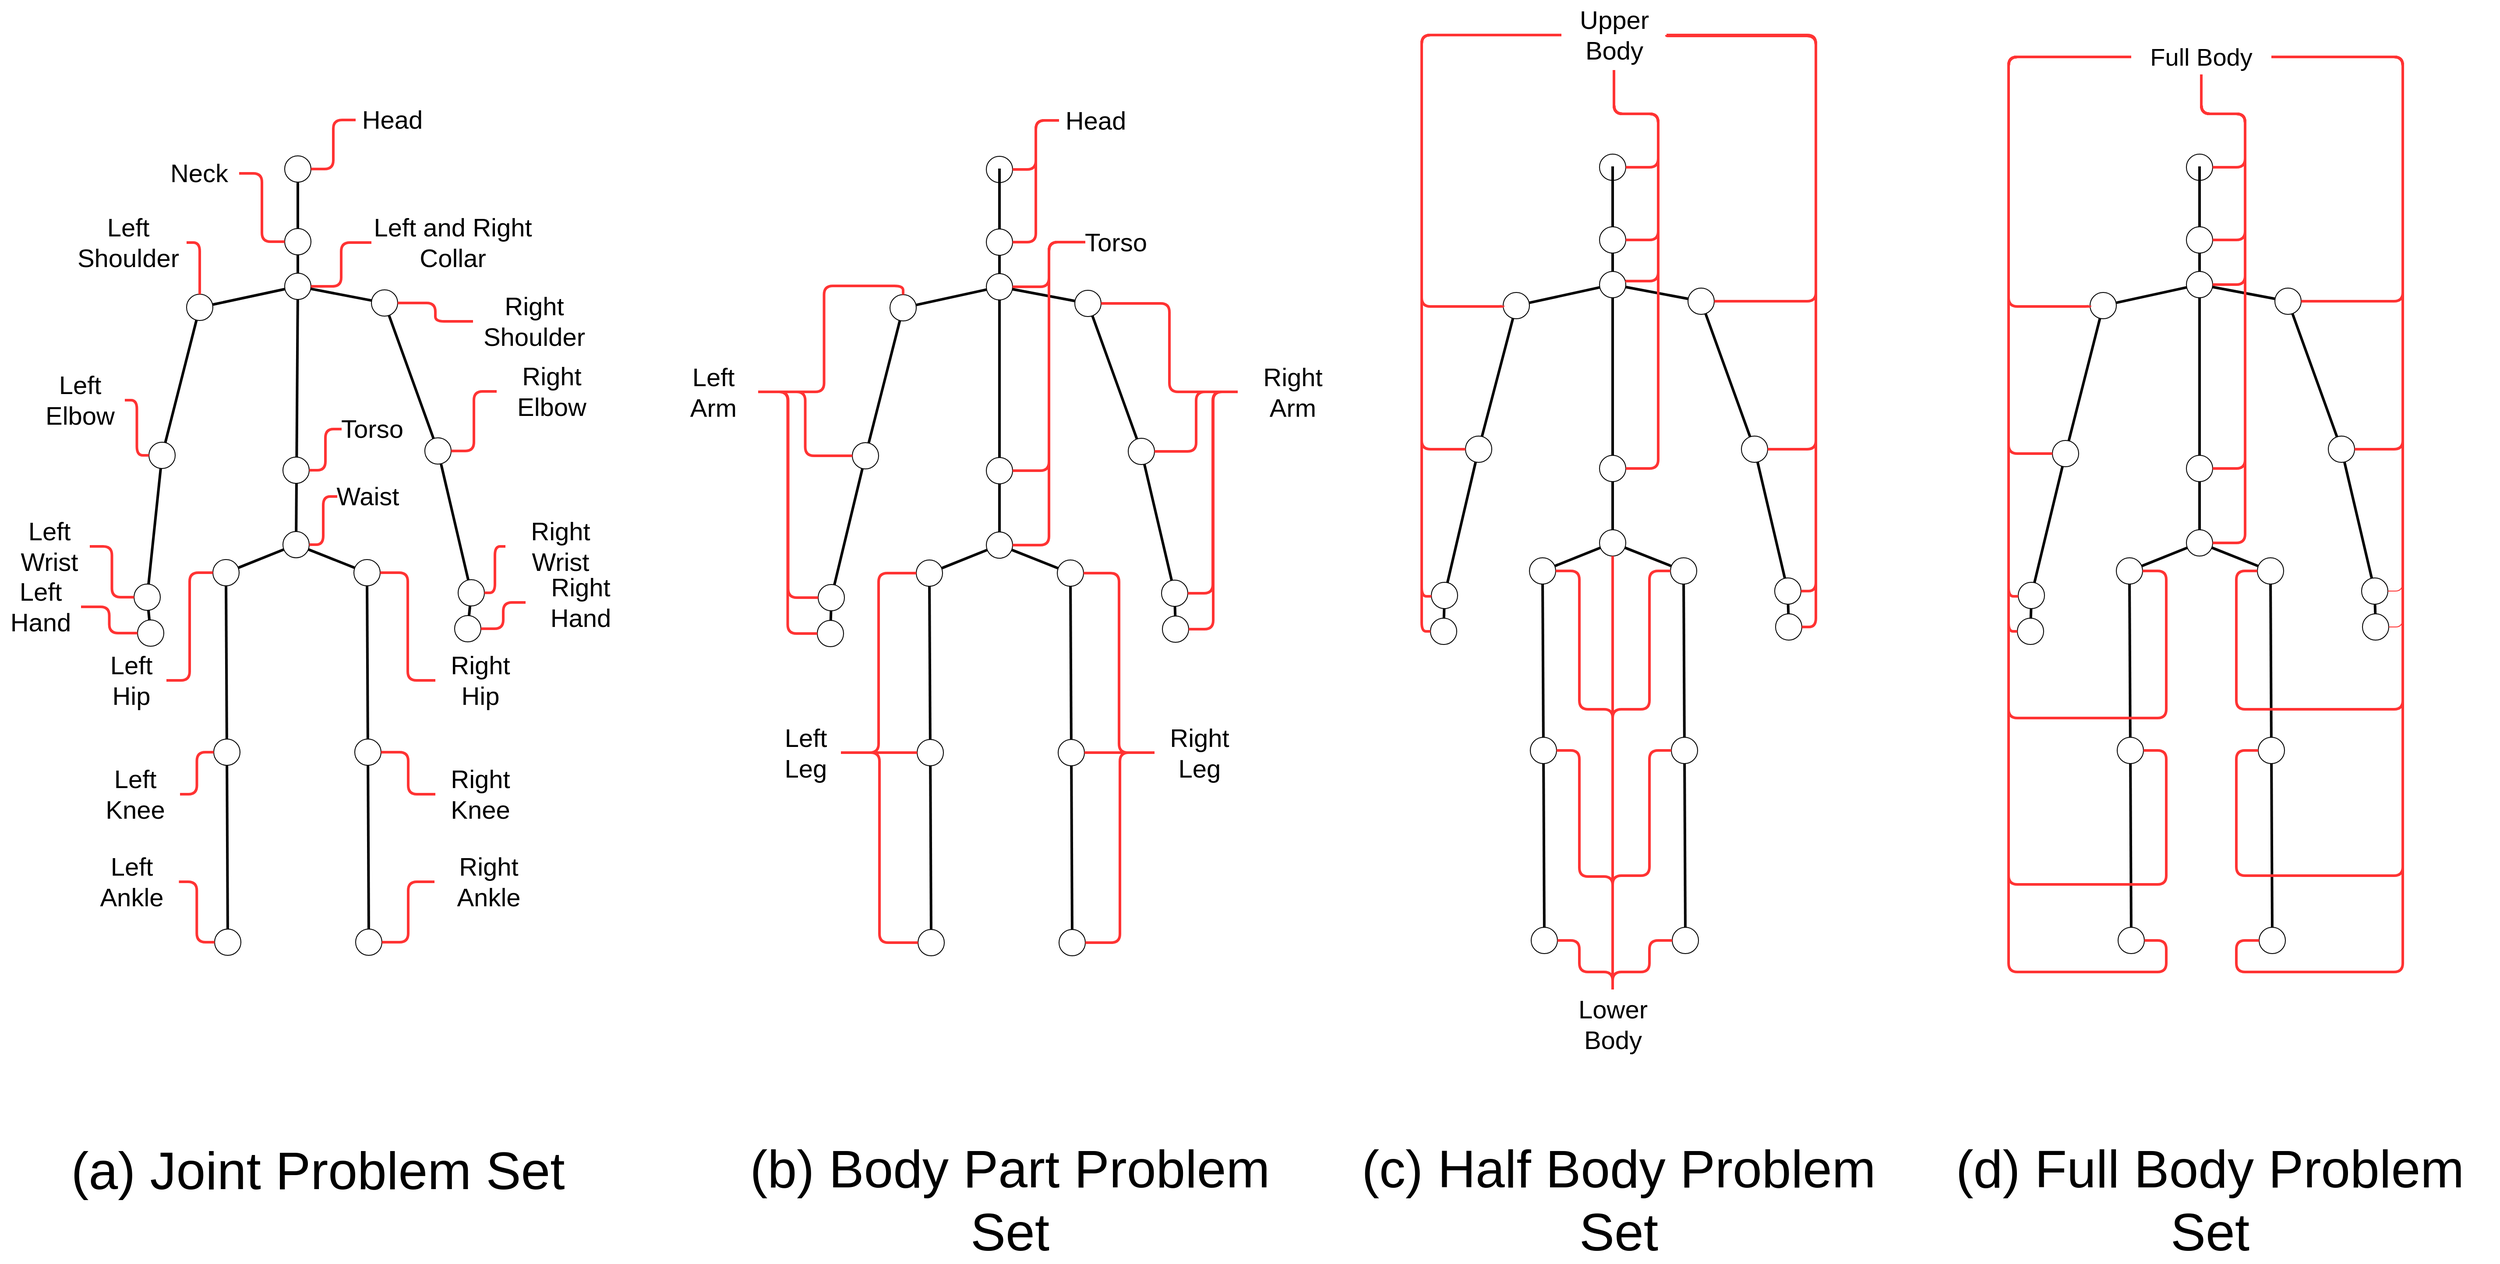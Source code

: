 <mxfile>
    <diagram id="Q6HeKkt2WActpDO48box" name="Page-1">
        <mxGraphModel dx="369" dy="1762" grid="1" gridSize="10" guides="1" tooltips="1" connect="1" arrows="1" fold="1" page="1" pageScale="1" pageWidth="900" pageHeight="1600" math="0" shadow="0">
            <root>
                <mxCell id="0"/>
                <mxCell id="1" parent="0"/>
                <mxCell id="193" value="" style="group" parent="1" vertex="1" connectable="0">
                    <mxGeometry x="2350" y="19" width="490" height="1100" as="geometry"/>
                </mxCell>
                <mxCell id="139" value="" style="ellipse;whiteSpace=wrap;html=1;aspect=fixed;" parent="193" vertex="1">
                    <mxGeometry x="203" y="126" width="30" height="30" as="geometry"/>
                </mxCell>
                <mxCell id="141" value="" style="ellipse;whiteSpace=wrap;html=1;aspect=fixed;direction=south;" parent="193" vertex="1">
                    <mxGeometry x="203" y="209" width="30" height="30" as="geometry"/>
                </mxCell>
                <mxCell id="137" value="" style="endArrow=none;html=1;strokeWidth=3;entryX=0.5;entryY=0.467;entryDx=0;entryDy=0;entryPerimeter=0;" parent="193" source="141" target="139" edge="1">
                    <mxGeometry width="50" height="50" relative="1" as="geometry">
                        <mxPoint x="198" y="240" as="sourcePoint"/>
                        <mxPoint x="248" y="190" as="targetPoint"/>
                    </mxGeometry>
                </mxCell>
                <mxCell id="143" value="" style="ellipse;whiteSpace=wrap;html=1;aspect=fixed;" parent="193" vertex="1">
                    <mxGeometry x="203" y="260" width="30" height="30" as="geometry"/>
                </mxCell>
                <mxCell id="145" value="" style="ellipse;whiteSpace=wrap;html=1;aspect=fixed;" parent="193" vertex="1">
                    <mxGeometry x="304" y="279" width="30" height="30" as="geometry"/>
                </mxCell>
                <mxCell id="147" value="" style="ellipse;whiteSpace=wrap;html=1;aspect=fixed;fontStyle=1" parent="193" vertex="1">
                    <mxGeometry x="93" y="284" width="30" height="30" as="geometry"/>
                </mxCell>
                <mxCell id="149" value="" style="ellipse;whiteSpace=wrap;html=1;aspect=fixed;" parent="193" vertex="1">
                    <mxGeometry x="365" y="448" width="30" height="30" as="geometry"/>
                </mxCell>
                <mxCell id="151" value="" style="ellipse;whiteSpace=wrap;html=1;aspect=fixed;fontStyle=1" parent="193" vertex="1">
                    <mxGeometry x="50" y="453" width="30" height="30" as="geometry"/>
                </mxCell>
                <mxCell id="153" value="" style="ellipse;whiteSpace=wrap;html=1;aspect=fixed;" parent="193" vertex="1">
                    <mxGeometry x="403" y="610" width="30" height="30" as="geometry"/>
                </mxCell>
                <mxCell id="155" value="" style="ellipse;whiteSpace=wrap;html=1;aspect=fixed;fontStyle=1" parent="193" vertex="1">
                    <mxGeometry x="11" y="615" width="30" height="30" as="geometry"/>
                </mxCell>
                <mxCell id="156" value="" style="ellipse;whiteSpace=wrap;html=1;aspect=fixed;" parent="193" vertex="1">
                    <mxGeometry x="404" y="651" width="30" height="30" as="geometry"/>
                </mxCell>
                <mxCell id="158" value="" style="ellipse;whiteSpace=wrap;html=1;aspect=fixed;fontStyle=1" parent="193" vertex="1">
                    <mxGeometry x="10" y="656" width="30" height="30" as="geometry"/>
                </mxCell>
                <mxCell id="160" value="" style="ellipse;whiteSpace=wrap;html=1;aspect=fixed;fontStyle=1" parent="193" vertex="1">
                    <mxGeometry x="203" y="555" width="30" height="30" as="geometry"/>
                </mxCell>
                <mxCell id="161" value="" style="ellipse;whiteSpace=wrap;html=1;aspect=fixed;fontStyle=1" parent="193" vertex="1">
                    <mxGeometry x="123" y="587" width="30" height="30" as="geometry"/>
                </mxCell>
                <mxCell id="163" value="" style="ellipse;whiteSpace=wrap;html=1;aspect=fixed;fontStyle=1" parent="193" vertex="1">
                    <mxGeometry x="284" y="587" width="30" height="30" as="geometry"/>
                </mxCell>
                <mxCell id="165" value="" style="ellipse;whiteSpace=wrap;html=1;aspect=fixed;fontStyle=1" parent="193" vertex="1">
                    <mxGeometry x="124" y="792" width="30" height="30" as="geometry"/>
                </mxCell>
                <mxCell id="167" value="" style="ellipse;whiteSpace=wrap;html=1;aspect=fixed;fontStyle=1" parent="193" vertex="1">
                    <mxGeometry x="285" y="792" width="30" height="30" as="geometry"/>
                </mxCell>
                <mxCell id="169" value="" style="ellipse;whiteSpace=wrap;html=1;aspect=fixed;fontStyle=1" parent="193" vertex="1">
                    <mxGeometry x="125" y="1009" width="30" height="30" as="geometry"/>
                </mxCell>
                <mxCell id="171" value="" style="ellipse;whiteSpace=wrap;html=1;aspect=fixed;fontStyle=1" parent="193" vertex="1">
                    <mxGeometry x="286" y="1009" width="30" height="30" as="geometry"/>
                </mxCell>
                <mxCell id="172" value="" style="endArrow=none;html=1;strokeWidth=3;" parent="193" source="141" target="143" edge="1">
                    <mxGeometry width="50" height="50" relative="1" as="geometry">
                        <mxPoint x="170" y="400" as="sourcePoint"/>
                        <mxPoint x="220" y="350" as="targetPoint"/>
                    </mxGeometry>
                </mxCell>
                <mxCell id="173" value="" style="endArrow=none;html=1;strokeWidth=3;" parent="193" source="147" target="143" edge="1">
                    <mxGeometry width="50" height="50" relative="1" as="geometry">
                        <mxPoint x="200" y="330" as="sourcePoint"/>
                        <mxPoint x="250" y="280" as="targetPoint"/>
                    </mxGeometry>
                </mxCell>
                <mxCell id="174" value="" style="endArrow=none;html=1;strokeWidth=3;" parent="193" source="145" target="143" edge="1">
                    <mxGeometry width="50" height="50" relative="1" as="geometry">
                        <mxPoint x="84.679" y="315.915" as="sourcePoint"/>
                        <mxPoint x="215.322" y="288.09" as="targetPoint"/>
                    </mxGeometry>
                </mxCell>
                <mxCell id="175" value="" style="endArrow=none;html=1;strokeWidth=3;" parent="193" source="145" target="149" edge="1">
                    <mxGeometry width="50" height="50" relative="1" as="geometry">
                        <mxPoint x="308" y="365" as="sourcePoint"/>
                        <mxPoint x="182.678" y="273.09" as="targetPoint"/>
                    </mxGeometry>
                </mxCell>
                <mxCell id="176" value="" style="endArrow=none;html=1;strokeWidth=3;" parent="193" source="143" target="160" edge="1">
                    <mxGeometry width="50" height="50" relative="1" as="geometry">
                        <mxPoint x="397.374" y="332.579" as="sourcePoint"/>
                        <mxPoint x="464.564" y="474.451" as="targetPoint"/>
                    </mxGeometry>
                </mxCell>
                <mxCell id="177" value="" style="endArrow=none;html=1;strokeWidth=3;" parent="193" source="147" target="151" edge="1">
                    <mxGeometry width="50" height="50" relative="1" as="geometry">
                        <mxPoint x="277.935" y="290.0" as="sourcePoint"/>
                        <mxPoint x="276.061" y="520.0" as="targetPoint"/>
                    </mxGeometry>
                </mxCell>
                <mxCell id="178" value="" style="endArrow=none;html=1;strokeWidth=3;" parent="193" source="160" target="161" edge="1">
                    <mxGeometry width="50" height="50" relative="1" as="geometry">
                        <mxPoint x="63.626" y="332.579" as="sourcePoint"/>
                        <mxPoint x="-2.633" y="474.418" as="targetPoint"/>
                    </mxGeometry>
                </mxCell>
                <mxCell id="179" value="" style="endArrow=none;html=1;strokeWidth=3;" parent="193" source="160" target="163" edge="1">
                    <mxGeometry width="50" height="50" relative="1" as="geometry">
                        <mxPoint x="216.462" y="554.585" as="sourcePoint"/>
                        <mxPoint x="159.548" y="602.427" as="targetPoint"/>
                    </mxGeometry>
                </mxCell>
                <mxCell id="180" value="" style="endArrow=none;html=1;strokeWidth=3;" parent="193" source="149" target="153" edge="1">
                    <mxGeometry width="50" height="50" relative="1" as="geometry">
                        <mxPoint x="158.538" y="539.585" as="sourcePoint"/>
                        <mxPoint x="216.452" y="587.427" as="targetPoint"/>
                    </mxGeometry>
                </mxCell>
                <mxCell id="181" value="" style="endArrow=none;html=1;strokeWidth=3;" parent="193" source="153" target="156" edge="1">
                    <mxGeometry width="50" height="50" relative="1" as="geometry">
                        <mxPoint x="393.342" y="487.623" as="sourcePoint"/>
                        <mxPoint x="424.564" y="620.399" as="targetPoint"/>
                    </mxGeometry>
                </mxCell>
                <mxCell id="182" value="" style="endArrow=none;html=1;strokeWidth=3;" parent="193" source="163" target="167" edge="1">
                    <mxGeometry width="50" height="50" relative="1" as="geometry">
                        <mxPoint x="507.754" y="664.948" as="sourcePoint"/>
                        <mxPoint x="506.181" y="676.047" as="targetPoint"/>
                    </mxGeometry>
                </mxCell>
                <mxCell id="183" value="" style="endArrow=none;html=1;strokeWidth=3;" parent="193" source="161" target="165" edge="1">
                    <mxGeometry width="50" height="50" relative="1" as="geometry">
                        <mxPoint x="309" y="627" as="sourcePoint"/>
                        <mxPoint x="310" y="802" as="targetPoint"/>
                    </mxGeometry>
                </mxCell>
                <mxCell id="184" value="" style="endArrow=none;html=1;strokeWidth=3;" parent="193" source="151" target="155" edge="1">
                    <mxGeometry width="50" height="50" relative="1" as="geometry">
                        <mxPoint x="256" y="617" as="sourcePoint"/>
                        <mxPoint x="257" y="792" as="targetPoint"/>
                    </mxGeometry>
                </mxCell>
                <mxCell id="185" value="" style="endArrow=none;html=1;strokeWidth=3;" parent="193" source="155" target="158" edge="1">
                    <mxGeometry width="50" height="50" relative="1" as="geometry">
                        <mxPoint x="73.362" y="492.552" as="sourcePoint"/>
                        <mxPoint x="39.616" y="625.442" as="targetPoint"/>
                    </mxGeometry>
                </mxCell>
                <mxCell id="186" value="" style="endArrow=none;html=1;strokeWidth=3;" parent="193" source="169" target="165" edge="1">
                    <mxGeometry width="50" height="50" relative="1" as="geometry">
                        <mxPoint x="148" y="890" as="sourcePoint"/>
                        <mxPoint x="149" y="802" as="targetPoint"/>
                    </mxGeometry>
                </mxCell>
                <mxCell id="187" value="" style="endArrow=none;html=1;strokeWidth=3;" parent="193" source="171" target="167" edge="1">
                    <mxGeometry width="50" height="50" relative="1" as="geometry">
                        <mxPoint x="150" y="1019" as="sourcePoint"/>
                        <mxPoint x="149" y="832" as="targetPoint"/>
                    </mxGeometry>
                </mxCell>
                <mxCell id="188" style="edgeStyle=orthogonalEdgeStyle;html=1;exitX=1;exitY=0.5;exitDx=0;exitDy=0;entryX=1;entryY=0.5;entryDx=0;entryDy=0;strokeWidth=1;fontSize=20;endArrow=none;endFill=0;strokeColor=#FF3333;" parent="193" source="191" target="156" edge="1">
                    <mxGeometry relative="1" as="geometry">
                        <Array as="points">
                            <mxPoint x="450" y="15"/>
                            <mxPoint x="450" y="666"/>
                        </Array>
                    </mxGeometry>
                </mxCell>
                <mxCell id="190" value="" style="ellipse;whiteSpace=wrap;html=1;aspect=fixed;fontStyle=1" parent="193" vertex="1">
                    <mxGeometry x="203" y="470" width="30" height="30" as="geometry"/>
                </mxCell>
                <mxCell id="191" value="Full Body" style="text;html=1;strokeColor=none;fillColor=none;align=center;verticalAlign=middle;whiteSpace=wrap;rounded=0;fontSize=28;" parent="193" vertex="1">
                    <mxGeometry x="140" y="-5" width="160" height="40" as="geometry"/>
                </mxCell>
                <mxCell id="138" style="edgeStyle=orthogonalEdgeStyle;html=1;exitX=1;exitY=0.5;exitDx=0;exitDy=0;entryX=0.5;entryY=1;entryDx=0;entryDy=0;strokeWidth=3;fontSize=20;endArrow=none;endFill=0;strokeColor=#FF3333;" parent="193" source="139" target="191" edge="1">
                    <mxGeometry relative="1" as="geometry">
                        <mxPoint x="286" y="85.0" as="targetPoint"/>
                        <Array as="points">
                            <mxPoint x="270" y="141"/>
                            <mxPoint x="270" y="80"/>
                            <mxPoint x="220" y="80"/>
                        </Array>
                    </mxGeometry>
                </mxCell>
                <mxCell id="140" style="edgeStyle=orthogonalEdgeStyle;html=1;exitX=0.5;exitY=0;exitDx=0;exitDy=0;entryX=0.5;entryY=1;entryDx=0;entryDy=0;strokeWidth=3;fontSize=20;endArrow=none;endFill=0;strokeColor=#FF3333;" parent="193" source="141" target="191" edge="1">
                    <mxGeometry relative="1" as="geometry">
                        <mxPoint x="286" y="85.0" as="targetPoint"/>
                        <Array as="points">
                            <mxPoint x="270" y="224"/>
                            <mxPoint x="270" y="80"/>
                            <mxPoint x="220" y="80"/>
                        </Array>
                    </mxGeometry>
                </mxCell>
                <mxCell id="192" style="edgeStyle=orthogonalEdgeStyle;html=1;entryX=1;entryY=0.5;entryDx=0;entryDy=0;strokeWidth=3;fontSize=20;endArrow=none;endFill=0;strokeColor=#FF3333;exitX=0;exitY=0.5;exitDx=0;exitDy=0;" parent="193" source="191" target="161" edge="1">
                    <mxGeometry relative="1" as="geometry">
                        <mxPoint x="-30" y="770" as="sourcePoint"/>
                        <Array as="points">
                            <mxPoint y="15"/>
                            <mxPoint y="770"/>
                            <mxPoint x="180" y="770"/>
                            <mxPoint x="180" y="602"/>
                        </Array>
                    </mxGeometry>
                </mxCell>
                <mxCell id="142" style="edgeStyle=orthogonalEdgeStyle;html=1;entryX=0.5;entryY=1;entryDx=0;entryDy=0;strokeWidth=3;fontSize=20;endArrow=none;endFill=0;strokeColor=#FF3333;" parent="193" source="143" target="191" edge="1">
                    <mxGeometry relative="1" as="geometry">
                        <Array as="points">
                            <mxPoint x="270" y="275"/>
                            <mxPoint x="270" y="80"/>
                            <mxPoint x="220" y="80"/>
                        </Array>
                    </mxGeometry>
                </mxCell>
                <mxCell id="144" style="edgeStyle=orthogonalEdgeStyle;html=1;exitX=1;exitY=0.5;exitDx=0;exitDy=0;entryX=1;entryY=0.5;entryDx=0;entryDy=0;strokeWidth=3;fontSize=20;endArrow=none;endFill=0;strokeColor=#FF3333;" parent="193" source="145" target="191" edge="1">
                    <mxGeometry relative="1" as="geometry">
                        <Array as="points">
                            <mxPoint x="450" y="294"/>
                            <mxPoint x="450" y="15"/>
                        </Array>
                    </mxGeometry>
                </mxCell>
                <mxCell id="146" style="edgeStyle=orthogonalEdgeStyle;html=1;exitX=0;exitY=0.5;exitDx=0;exitDy=0;entryX=0;entryY=0.5;entryDx=0;entryDy=0;strokeWidth=3;fontSize=20;endArrow=none;endFill=0;strokeColor=#FF3333;" parent="193" source="147" target="191" edge="1">
                    <mxGeometry relative="1" as="geometry">
                        <Array as="points">
                            <mxPoint x="93" y="300"/>
                            <mxPoint y="300"/>
                            <mxPoint y="15"/>
                        </Array>
                    </mxGeometry>
                </mxCell>
                <mxCell id="148" style="edgeStyle=orthogonalEdgeStyle;html=1;exitX=1;exitY=0.5;exitDx=0;exitDy=0;entryX=1;entryY=0.5;entryDx=0;entryDy=0;strokeWidth=3;fontSize=20;endArrow=none;endFill=0;strokeColor=#FF3333;" parent="193" source="149" target="191" edge="1">
                    <mxGeometry relative="1" as="geometry">
                        <Array as="points">
                            <mxPoint x="450" y="463"/>
                            <mxPoint x="450" y="15"/>
                        </Array>
                    </mxGeometry>
                </mxCell>
                <mxCell id="150" style="edgeStyle=orthogonalEdgeStyle;html=1;entryX=0;entryY=0.5;entryDx=0;entryDy=0;strokeWidth=3;fontSize=20;endArrow=none;endFill=0;strokeColor=#FF3333;" parent="193" source="151" target="191" edge="1">
                    <mxGeometry relative="1" as="geometry">
                        <Array as="points">
                            <mxPoint y="468"/>
                            <mxPoint y="15"/>
                        </Array>
                    </mxGeometry>
                </mxCell>
                <mxCell id="152" style="edgeStyle=orthogonalEdgeStyle;html=1;entryX=1;entryY=0.5;entryDx=0;entryDy=0;strokeWidth=1;fontSize=20;endArrow=none;endFill=0;strokeColor=#FF3333;" parent="193" source="153" target="191" edge="1">
                    <mxGeometry relative="1" as="geometry">
                        <Array as="points">
                            <mxPoint x="450" y="625"/>
                            <mxPoint x="450" y="15"/>
                        </Array>
                    </mxGeometry>
                </mxCell>
                <mxCell id="154" style="edgeStyle=orthogonalEdgeStyle;html=1;entryX=0;entryY=0.5;entryDx=0;entryDy=0;strokeWidth=3;fontSize=20;endArrow=none;endFill=0;strokeColor=#FF3333;" parent="193" source="155" target="191" edge="1">
                    <mxGeometry relative="1" as="geometry">
                        <Array as="points">
                            <mxPoint y="631"/>
                            <mxPoint y="15"/>
                        </Array>
                    </mxGeometry>
                </mxCell>
                <mxCell id="157" style="edgeStyle=orthogonalEdgeStyle;html=1;exitX=0;exitY=0.5;exitDx=0;exitDy=0;entryX=0;entryY=0.5;entryDx=0;entryDy=0;strokeWidth=3;fontSize=20;endArrow=none;endFill=0;strokeColor=#FF3333;" parent="193" source="158" target="191" edge="1">
                    <mxGeometry relative="1" as="geometry">
                        <mxPoint x="-27.5" y="641" as="targetPoint"/>
                    </mxGeometry>
                </mxCell>
                <mxCell id="159" style="edgeStyle=orthogonalEdgeStyle;html=1;exitX=1;exitY=0.5;exitDx=0;exitDy=0;entryX=0.5;entryY=1;entryDx=0;entryDy=0;strokeColor=#FF3333;strokeWidth=3;fontSize=20;endArrow=none;endFill=0;" parent="193" source="160" target="191" edge="1">
                    <mxGeometry relative="1" as="geometry">
                        <Array as="points">
                            <mxPoint x="270" y="570"/>
                            <mxPoint x="270" y="80"/>
                            <mxPoint x="220" y="80"/>
                        </Array>
                    </mxGeometry>
                </mxCell>
                <mxCell id="162" style="edgeStyle=orthogonalEdgeStyle;html=1;exitX=0;exitY=0.5;exitDx=0;exitDy=0;entryX=1;entryY=0.5;entryDx=0;entryDy=0;strokeWidth=3;fontSize=20;endArrow=none;endFill=0;strokeColor=#FF3333;" parent="193" source="163" target="191" edge="1">
                    <mxGeometry relative="1" as="geometry">
                        <Array as="points">
                            <mxPoint x="260" y="602"/>
                            <mxPoint x="260" y="760"/>
                            <mxPoint x="450" y="760"/>
                            <mxPoint x="450" y="15"/>
                        </Array>
                    </mxGeometry>
                </mxCell>
                <mxCell id="164" style="edgeStyle=orthogonalEdgeStyle;html=1;exitX=1;exitY=0.5;exitDx=0;exitDy=0;strokeWidth=3;fontSize=20;endArrow=none;endFill=0;strokeColor=#FF3333;entryX=0;entryY=0.5;entryDx=0;entryDy=0;" parent="193" source="165" target="191" edge="1">
                    <mxGeometry relative="1" as="geometry">
                        <mxPoint y="960" as="targetPoint"/>
                        <Array as="points">
                            <mxPoint x="180" y="807"/>
                            <mxPoint x="180" y="960"/>
                            <mxPoint y="960"/>
                            <mxPoint y="15"/>
                        </Array>
                    </mxGeometry>
                </mxCell>
                <mxCell id="166" style="edgeStyle=orthogonalEdgeStyle;html=1;exitX=0;exitY=0.5;exitDx=0;exitDy=0;strokeWidth=3;fontSize=20;endArrow=none;endFill=0;strokeColor=#FF3333;entryX=1;entryY=0.5;entryDx=0;entryDy=0;" parent="193" source="167" target="191" edge="1">
                    <mxGeometry relative="1" as="geometry">
                        <mxPoint x="250" y="860" as="targetPoint"/>
                        <Array as="points">
                            <mxPoint x="260" y="807"/>
                            <mxPoint x="260" y="950"/>
                            <mxPoint x="450" y="950"/>
                            <mxPoint x="450" y="15"/>
                        </Array>
                    </mxGeometry>
                </mxCell>
                <mxCell id="168" style="edgeStyle=orthogonalEdgeStyle;html=1;strokeWidth=3;fontSize=20;endArrow=none;endFill=0;strokeColor=#FF3333;exitX=1;exitY=0.5;exitDx=0;exitDy=0;entryX=0;entryY=0.5;entryDx=0;entryDy=0;" parent="193" source="169" target="191" edge="1">
                    <mxGeometry relative="1" as="geometry">
                        <mxPoint x="60" y="1060" as="sourcePoint"/>
                        <mxPoint x="100" y="50" as="targetPoint"/>
                        <Array as="points">
                            <mxPoint x="180" y="1024"/>
                            <mxPoint x="180" y="1060"/>
                            <mxPoint y="1060"/>
                            <mxPoint y="15"/>
                        </Array>
                    </mxGeometry>
                </mxCell>
                <mxCell id="170" style="edgeStyle=orthogonalEdgeStyle;html=1;exitX=0;exitY=0.5;exitDx=0;exitDy=0;strokeWidth=3;fontSize=20;endArrow=none;endFill=0;strokeColor=#FF3333;entryX=1;entryY=0.5;entryDx=0;entryDy=0;" parent="193" source="171" target="191" edge="1">
                    <mxGeometry relative="1" as="geometry">
                        <mxPoint x="218.0" y="1080" as="targetPoint"/>
                        <Array as="points">
                            <mxPoint x="260" y="1024"/>
                            <mxPoint x="260" y="1060"/>
                            <mxPoint x="450" y="1060"/>
                            <mxPoint x="450" y="15"/>
                        </Array>
                    </mxGeometry>
                </mxCell>
                <mxCell id="189" style="edgeStyle=orthogonalEdgeStyle;html=1;exitX=1;exitY=0.5;exitDx=0;exitDy=0;entryX=0.5;entryY=1;entryDx=0;entryDy=0;strokeWidth=3;fontSize=20;endArrow=none;endFill=0;strokeColor=#FF3333;" parent="193" source="190" target="191" edge="1">
                    <mxGeometry relative="1" as="geometry">
                        <Array as="points">
                            <mxPoint x="270" y="485"/>
                            <mxPoint x="270" y="80"/>
                            <mxPoint x="220" y="80"/>
                        </Array>
                    </mxGeometry>
                </mxCell>
                <mxCell id="194" value="" style="group" parent="1" vertex="1" connectable="0">
                    <mxGeometry x="57" y="91" width="725.5" height="969" as="geometry"/>
                </mxCell>
                <mxCell id="21" value="" style="endArrow=none;html=1;strokeWidth=3;entryX=0.5;entryY=1;entryDx=0;entryDy=0;fontSize=29;" parent="194" source="3" target="2" edge="1">
                    <mxGeometry width="50" height="50" relative="1" as="geometry">
                        <mxPoint x="320" y="170" as="sourcePoint"/>
                        <mxPoint x="370" y="120" as="targetPoint"/>
                    </mxGeometry>
                </mxCell>
                <mxCell id="2" value="" style="ellipse;whiteSpace=wrap;html=1;aspect=fixed;fontSize=29;" parent="194" vertex="1">
                    <mxGeometry x="325" y="56" width="30" height="30" as="geometry"/>
                </mxCell>
                <mxCell id="3" value="" style="ellipse;whiteSpace=wrap;html=1;aspect=fixed;direction=south;fontSize=29;" parent="194" vertex="1">
                    <mxGeometry x="325" y="139" width="30" height="30" as="geometry"/>
                </mxCell>
                <mxCell id="4" value="" style="ellipse;whiteSpace=wrap;html=1;aspect=fixed;fontSize=29;" parent="194" vertex="1">
                    <mxGeometry x="325" y="190" width="30" height="30" as="geometry"/>
                </mxCell>
                <mxCell id="5" value="" style="ellipse;whiteSpace=wrap;html=1;aspect=fixed;fontSize=29;" parent="194" vertex="1">
                    <mxGeometry x="424" y="209" width="30" height="30" as="geometry"/>
                </mxCell>
                <mxCell id="6" value="" style="ellipse;whiteSpace=wrap;html=1;aspect=fixed;fontStyle=1;fontSize=29;" parent="194" vertex="1">
                    <mxGeometry x="213" y="214" width="30" height="30" as="geometry"/>
                </mxCell>
                <mxCell id="7" value="" style="ellipse;whiteSpace=wrap;html=1;aspect=fixed;fontSize=29;" parent="194" vertex="1">
                    <mxGeometry x="485" y="378" width="30" height="30" as="geometry"/>
                </mxCell>
                <mxCell id="8" value="" style="ellipse;whiteSpace=wrap;html=1;aspect=fixed;fontStyle=1;fontSize=29;" parent="194" vertex="1">
                    <mxGeometry x="170" y="383" width="30" height="30" as="geometry"/>
                </mxCell>
                <mxCell id="9" value="" style="ellipse;whiteSpace=wrap;html=1;aspect=fixed;fontSize=29;" parent="194" vertex="1">
                    <mxGeometry x="523" y="540" width="30" height="30" as="geometry"/>
                </mxCell>
                <mxCell id="10" value="" style="ellipse;whiteSpace=wrap;html=1;aspect=fixed;fontStyle=1;fontSize=29;" parent="194" vertex="1">
                    <mxGeometry x="153" y="545" width="30" height="30" as="geometry"/>
                </mxCell>
                <mxCell id="11" value="" style="ellipse;whiteSpace=wrap;html=1;aspect=fixed;fontSize=29;" parent="194" vertex="1">
                    <mxGeometry x="519" y="581" width="30" height="30" as="geometry"/>
                </mxCell>
                <mxCell id="12" value="" style="ellipse;whiteSpace=wrap;html=1;aspect=fixed;fontStyle=1;fontSize=29;" parent="194" vertex="1">
                    <mxGeometry x="157" y="586" width="30" height="30" as="geometry"/>
                </mxCell>
                <mxCell id="13" value="" style="ellipse;whiteSpace=wrap;html=1;aspect=fixed;fontStyle=1;fontSize=29;" parent="194" vertex="1">
                    <mxGeometry x="323" y="485" width="30" height="30" as="geometry"/>
                </mxCell>
                <mxCell id="14" value="" style="ellipse;whiteSpace=wrap;html=1;aspect=fixed;fontStyle=1;fontSize=29;" parent="194" vertex="1">
                    <mxGeometry x="243" y="517" width="30" height="30" as="geometry"/>
                </mxCell>
                <mxCell id="15" value="" style="ellipse;whiteSpace=wrap;html=1;aspect=fixed;fontStyle=1;fontSize=29;" parent="194" vertex="1">
                    <mxGeometry x="404" y="517" width="30" height="30" as="geometry"/>
                </mxCell>
                <mxCell id="16" value="" style="ellipse;whiteSpace=wrap;html=1;aspect=fixed;fontStyle=1;fontSize=29;" parent="194" vertex="1">
                    <mxGeometry x="244" y="722" width="30" height="30" as="geometry"/>
                </mxCell>
                <mxCell id="17" value="" style="ellipse;whiteSpace=wrap;html=1;aspect=fixed;fontStyle=1;fontSize=29;" parent="194" vertex="1">
                    <mxGeometry x="405" y="722" width="30" height="30" as="geometry"/>
                </mxCell>
                <mxCell id="18" value="" style="ellipse;whiteSpace=wrap;html=1;aspect=fixed;fontStyle=1;fontSize=29;" parent="194" vertex="1">
                    <mxGeometry x="245" y="939" width="30" height="30" as="geometry"/>
                </mxCell>
                <mxCell id="19" value="" style="ellipse;whiteSpace=wrap;html=1;aspect=fixed;fontStyle=1;fontSize=29;" parent="194" vertex="1">
                    <mxGeometry x="406" y="939" width="30" height="30" as="geometry"/>
                </mxCell>
                <mxCell id="20" value="" style="endArrow=none;html=1;strokeWidth=3;fontSize=29;" parent="194" source="3" target="4" edge="1">
                    <mxGeometry width="50" height="50" relative="1" as="geometry">
                        <mxPoint x="290" y="330" as="sourcePoint"/>
                        <mxPoint x="340" y="280" as="targetPoint"/>
                    </mxGeometry>
                </mxCell>
                <mxCell id="22" value="" style="endArrow=none;html=1;strokeWidth=3;fontSize=29;" parent="194" source="6" target="4" edge="1">
                    <mxGeometry width="50" height="50" relative="1" as="geometry">
                        <mxPoint x="320" y="260" as="sourcePoint"/>
                        <mxPoint x="370" y="210" as="targetPoint"/>
                    </mxGeometry>
                </mxCell>
                <mxCell id="23" value="" style="endArrow=none;html=1;strokeWidth=3;fontSize=29;" parent="194" source="5" target="4" edge="1">
                    <mxGeometry width="50" height="50" relative="1" as="geometry">
                        <mxPoint x="204.679" y="245.915" as="sourcePoint"/>
                        <mxPoint x="335.322" y="218.09" as="targetPoint"/>
                    </mxGeometry>
                </mxCell>
                <mxCell id="24" value="" style="endArrow=none;html=1;strokeWidth=3;fontSize=29;" parent="194" source="5" target="7" edge="1">
                    <mxGeometry width="50" height="50" relative="1" as="geometry">
                        <mxPoint x="428" y="295" as="sourcePoint"/>
                        <mxPoint x="302.678" y="203.09" as="targetPoint"/>
                    </mxGeometry>
                </mxCell>
                <mxCell id="25" value="" style="endArrow=none;html=1;strokeWidth=3;fontSize=29;" parent="194" source="4" target="13" edge="1">
                    <mxGeometry width="50" height="50" relative="1" as="geometry">
                        <mxPoint x="517.374" y="262.579" as="sourcePoint"/>
                        <mxPoint x="584.564" y="404.451" as="targetPoint"/>
                    </mxGeometry>
                </mxCell>
                <mxCell id="26" value="" style="endArrow=none;html=1;strokeWidth=3;fontSize=29;" parent="194" source="6" target="8" edge="1">
                    <mxGeometry width="50" height="50" relative="1" as="geometry">
                        <mxPoint x="397.935" y="220.0" as="sourcePoint"/>
                        <mxPoint x="396.061" y="450.0" as="targetPoint"/>
                    </mxGeometry>
                </mxCell>
                <mxCell id="27" value="" style="endArrow=none;html=1;strokeWidth=3;fontSize=29;" parent="194" source="13" target="14" edge="1">
                    <mxGeometry width="50" height="50" relative="1" as="geometry">
                        <mxPoint x="183.626" y="262.579" as="sourcePoint"/>
                        <mxPoint x="117.367" y="404.418" as="targetPoint"/>
                    </mxGeometry>
                </mxCell>
                <mxCell id="28" value="" style="endArrow=none;html=1;strokeWidth=3;fontSize=29;" parent="194" source="13" target="15" edge="1">
                    <mxGeometry width="50" height="50" relative="1" as="geometry">
                        <mxPoint x="336.462" y="484.585" as="sourcePoint"/>
                        <mxPoint x="279.548" y="532.427" as="targetPoint"/>
                    </mxGeometry>
                </mxCell>
                <mxCell id="29" value="" style="endArrow=none;html=1;strokeWidth=3;fontSize=29;" parent="194" source="7" target="9" edge="1">
                    <mxGeometry width="50" height="50" relative="1" as="geometry">
                        <mxPoint x="278.538" y="469.585" as="sourcePoint"/>
                        <mxPoint x="336.452" y="517.427" as="targetPoint"/>
                    </mxGeometry>
                </mxCell>
                <mxCell id="30" value="" style="endArrow=none;html=1;strokeWidth=3;fontSize=29;" parent="194" source="9" target="11" edge="1">
                    <mxGeometry width="50" height="50" relative="1" as="geometry">
                        <mxPoint x="513.342" y="417.623" as="sourcePoint"/>
                        <mxPoint x="544.564" y="550.399" as="targetPoint"/>
                    </mxGeometry>
                </mxCell>
                <mxCell id="31" value="" style="endArrow=none;html=1;strokeWidth=3;fontSize=29;" parent="194" source="15" target="17" edge="1">
                    <mxGeometry width="50" height="50" relative="1" as="geometry">
                        <mxPoint x="627.754" y="594.948" as="sourcePoint"/>
                        <mxPoint x="626.181" y="606.047" as="targetPoint"/>
                    </mxGeometry>
                </mxCell>
                <mxCell id="33" value="" style="endArrow=none;html=1;strokeWidth=3;fontSize=29;" parent="194" source="14" target="16" edge="1">
                    <mxGeometry width="50" height="50" relative="1" as="geometry">
                        <mxPoint x="429" y="557" as="sourcePoint"/>
                        <mxPoint x="430" y="732" as="targetPoint"/>
                    </mxGeometry>
                </mxCell>
                <mxCell id="34" value="" style="endArrow=none;html=1;strokeWidth=3;fontSize=29;" parent="194" source="8" target="10" edge="1">
                    <mxGeometry width="50" height="50" relative="1" as="geometry">
                        <mxPoint x="376" y="547" as="sourcePoint"/>
                        <mxPoint x="377" y="722" as="targetPoint"/>
                    </mxGeometry>
                </mxCell>
                <mxCell id="36" value="" style="endArrow=none;html=1;strokeWidth=3;fontSize=29;" parent="194" source="10" target="12" edge="1">
                    <mxGeometry width="50" height="50" relative="1" as="geometry">
                        <mxPoint x="215.362" y="422.552" as="sourcePoint"/>
                        <mxPoint x="181.616" y="555.442" as="targetPoint"/>
                    </mxGeometry>
                </mxCell>
                <mxCell id="37" value="" style="endArrow=none;html=1;strokeWidth=3;fontSize=29;" parent="194" source="18" target="16" edge="1">
                    <mxGeometry width="50" height="50" relative="1" as="geometry">
                        <mxPoint x="268" y="820" as="sourcePoint"/>
                        <mxPoint x="269" y="732" as="targetPoint"/>
                    </mxGeometry>
                </mxCell>
                <mxCell id="38" value="" style="endArrow=none;html=1;strokeWidth=3;fontSize=29;" parent="194" source="19" target="17" edge="1">
                    <mxGeometry width="50" height="50" relative="1" as="geometry">
                        <mxPoint x="270" y="949" as="sourcePoint"/>
                        <mxPoint x="269" y="762" as="targetPoint"/>
                    </mxGeometry>
                </mxCell>
                <mxCell id="39" value="Head" style="text;html=1;strokeColor=none;fillColor=none;align=center;verticalAlign=middle;whiteSpace=wrap;rounded=0;fontSize=29;" parent="194" vertex="1">
                    <mxGeometry x="406" width="84" height="30" as="geometry"/>
                </mxCell>
                <mxCell id="47" style="edgeStyle=orthogonalEdgeStyle;html=1;entryX=0;entryY=0.5;entryDx=0;entryDy=0;strokeWidth=3;fontSize=29;endArrow=none;endFill=0;strokeColor=#FF3333;" parent="194" source="2" target="39" edge="1">
                    <mxGeometry relative="1" as="geometry"/>
                </mxCell>
                <mxCell id="40" value="Neck" style="text;html=1;strokeColor=none;fillColor=none;align=center;verticalAlign=middle;whiteSpace=wrap;rounded=0;fontSize=29;fontColor=#000000;" parent="194" vertex="1">
                    <mxGeometry x="182" y="56" width="91" height="40" as="geometry"/>
                </mxCell>
                <mxCell id="41" value="Left and Right Collar" style="text;html=1;strokeColor=none;fillColor=none;align=center;verticalAlign=middle;whiteSpace=wrap;rounded=0;fontSize=29;" parent="194" vertex="1">
                    <mxGeometry x="424" y="140" width="186" height="30" as="geometry"/>
                </mxCell>
                <mxCell id="42" value="Right Shoulder" style="text;html=1;strokeColor=none;fillColor=none;align=center;verticalAlign=middle;whiteSpace=wrap;rounded=0;fontSize=29;" parent="194" vertex="1">
                    <mxGeometry x="540" y="230" width="140" height="30" as="geometry"/>
                </mxCell>
                <mxCell id="43" value="Left Shoulder" style="text;html=1;strokeColor=none;fillColor=none;align=center;verticalAlign=middle;whiteSpace=wrap;rounded=0;fontSize=29;" parent="194" vertex="1">
                    <mxGeometry x="80" y="140" width="133" height="30" as="geometry"/>
                </mxCell>
                <mxCell id="50" value="Left Elbow" style="text;html=1;strokeColor=none;fillColor=none;align=center;verticalAlign=middle;whiteSpace=wrap;rounded=0;fontSize=29;" parent="194" vertex="1">
                    <mxGeometry x="40" y="320" width="102.5" height="30" as="geometry"/>
                </mxCell>
                <mxCell id="52" value="Left Wrist" style="text;html=1;strokeColor=none;fillColor=none;align=center;verticalAlign=middle;whiteSpace=wrap;rounded=0;fontSize=29;" parent="194" vertex="1">
                    <mxGeometry x="10" y="487" width="92.5" height="30" as="geometry"/>
                </mxCell>
                <mxCell id="54" value="Left Hand" style="text;html=1;strokeColor=none;fillColor=none;align=center;verticalAlign=middle;whiteSpace=wrap;rounded=0;fontSize=29;" parent="194" vertex="1">
                    <mxGeometry y="556" width="92.5" height="30" as="geometry"/>
                </mxCell>
                <mxCell id="56" value="Right Elbow" style="text;html=1;strokeColor=none;fillColor=none;align=center;verticalAlign=middle;whiteSpace=wrap;rounded=0;fontSize=29;" parent="194" vertex="1">
                    <mxGeometry x="567" y="310" width="125.5" height="30" as="geometry"/>
                </mxCell>
                <mxCell id="58" value="Right Wrist" style="text;html=1;strokeColor=none;fillColor=none;align=center;verticalAlign=middle;whiteSpace=wrap;rounded=0;fontSize=29;" parent="194" vertex="1">
                    <mxGeometry x="577" y="487" width="125.5" height="30" as="geometry"/>
                </mxCell>
                <mxCell id="61" style="edgeStyle=orthogonalEdgeStyle;html=1;exitX=0;exitY=0.5;exitDx=0;exitDy=0;strokeWidth=3;fontSize=29;endArrow=none;endFill=0;strokeColor=#FF3333;" parent="194" source="60" target="11" edge="1">
                    <mxGeometry relative="1" as="geometry"/>
                </mxCell>
                <mxCell id="60" value="Right Hand" style="text;html=1;strokeColor=none;fillColor=none;align=center;verticalAlign=middle;whiteSpace=wrap;rounded=0;fontSize=29;" parent="194" vertex="1">
                    <mxGeometry x="600" y="551" width="125.5" height="30" as="geometry"/>
                </mxCell>
                <mxCell id="62" value="" style="ellipse;whiteSpace=wrap;html=1;aspect=fixed;fontStyle=1;fontSize=29;" parent="194" vertex="1">
                    <mxGeometry x="323" y="400" width="30" height="30" as="geometry"/>
                </mxCell>
                <mxCell id="46" style="edgeStyle=orthogonalEdgeStyle;html=1;entryX=1;entryY=0.5;entryDx=0;entryDy=0;strokeWidth=3;fontSize=29;endArrow=none;endFill=0;strokeColor=#FF3333;" parent="194" source="3" target="40" edge="1">
                    <mxGeometry relative="1" as="geometry">
                        <mxPoint x="340" y="149" as="sourcePoint"/>
                    </mxGeometry>
                </mxCell>
                <mxCell id="63" value="Torso" style="text;html=1;strokeColor=none;fillColor=none;align=center;verticalAlign=middle;whiteSpace=wrap;rounded=0;fontSize=29;" parent="194" vertex="1">
                    <mxGeometry x="390" y="353" width="70" height="30" as="geometry"/>
                </mxCell>
                <mxCell id="65" value="Waist" style="text;html=1;strokeColor=none;fillColor=none;align=center;verticalAlign=middle;whiteSpace=wrap;rounded=0;fontSize=29;" parent="194" vertex="1">
                    <mxGeometry x="385" y="430" width="70" height="30" as="geometry"/>
                </mxCell>
                <mxCell id="67" value="Right Hip" style="text;html=1;strokeColor=none;fillColor=none;align=center;verticalAlign=middle;whiteSpace=wrap;rounded=0;fontSize=29;" parent="194" vertex="1">
                    <mxGeometry x="497" y="640" width="103" height="30" as="geometry"/>
                </mxCell>
                <mxCell id="70" style="edgeStyle=orthogonalEdgeStyle;html=1;exitX=1;exitY=0.5;exitDx=0;exitDy=0;entryX=0;entryY=0.5;entryDx=0;entryDy=0;strokeWidth=3;fontSize=29;endArrow=none;endFill=0;strokeColor=#FF3333;" parent="194" source="69" target="14" edge="1">
                    <mxGeometry relative="1" as="geometry"/>
                </mxCell>
                <mxCell id="69" value="Left Hip" style="text;html=1;strokeColor=none;fillColor=none;align=center;verticalAlign=middle;whiteSpace=wrap;rounded=0;fontSize=29;" parent="194" vertex="1">
                    <mxGeometry x="110" y="640" width="80" height="30" as="geometry"/>
                </mxCell>
                <mxCell id="71" value="Right Knee" style="text;html=1;strokeColor=none;fillColor=none;align=center;verticalAlign=middle;whiteSpace=wrap;rounded=0;fontSize=29;" parent="194" vertex="1">
                    <mxGeometry x="497" y="770" width="103" height="30" as="geometry"/>
                </mxCell>
                <mxCell id="74" value="Left Knee" style="text;html=1;strokeColor=none;fillColor=none;align=center;verticalAlign=middle;whiteSpace=wrap;rounded=0;fontSize=29;" parent="194" vertex="1">
                    <mxGeometry x="102.5" y="770" width="103" height="30" as="geometry"/>
                </mxCell>
                <mxCell id="76" value="Right Ankle" style="text;html=1;strokeColor=none;fillColor=none;align=center;verticalAlign=middle;whiteSpace=wrap;rounded=0;fontSize=29;" parent="194" vertex="1">
                    <mxGeometry x="496" y="870" width="124" height="30" as="geometry"/>
                </mxCell>
                <mxCell id="80" style="edgeStyle=orthogonalEdgeStyle;html=1;exitX=1;exitY=0.5;exitDx=0;exitDy=0;entryX=0;entryY=0.5;entryDx=0;entryDy=0;strokeWidth=3;fontSize=29;endArrow=none;endFill=0;strokeColor=#FF3333;" parent="194" source="79" target="18" edge="1">
                    <mxGeometry relative="1" as="geometry"/>
                </mxCell>
                <mxCell id="79" value="Left Ankle" style="text;html=1;strokeColor=none;fillColor=none;align=center;verticalAlign=middle;whiteSpace=wrap;rounded=0;fontSize=29;" parent="194" vertex="1">
                    <mxGeometry x="95.75" y="870" width="108.5" height="30" as="geometry"/>
                </mxCell>
                <mxCell id="45" style="edgeStyle=orthogonalEdgeStyle;html=1;exitX=1;exitY=0.5;exitDx=0;exitDy=0;entryX=0;entryY=0.5;entryDx=0;entryDy=0;strokeWidth=3;fontSize=29;endArrow=none;endFill=0;strokeColor=#FF3333;" parent="194" source="4" target="41" edge="1">
                    <mxGeometry relative="1" as="geometry"/>
                </mxCell>
                <mxCell id="49" style="edgeStyle=orthogonalEdgeStyle;html=1;exitX=1;exitY=0.5;exitDx=0;exitDy=0;entryX=0;entryY=0.5;entryDx=0;entryDy=0;strokeWidth=3;fontSize=29;endArrow=none;endFill=0;strokeColor=#FF3333;" parent="194" source="5" target="42" edge="1">
                    <mxGeometry relative="1" as="geometry"/>
                </mxCell>
                <mxCell id="48" style="edgeStyle=orthogonalEdgeStyle;html=1;exitX=0.5;exitY=0;exitDx=0;exitDy=0;entryX=1;entryY=0.5;entryDx=0;entryDy=0;strokeWidth=3;fontSize=29;endArrow=none;endFill=0;strokeColor=#FF3333;" parent="194" source="6" target="43" edge="1">
                    <mxGeometry relative="1" as="geometry"/>
                </mxCell>
                <mxCell id="51" style="edgeStyle=orthogonalEdgeStyle;html=1;exitX=0;exitY=0.5;exitDx=0;exitDy=0;entryX=1;entryY=0.5;entryDx=0;entryDy=0;strokeWidth=3;fontSize=29;endArrow=none;endFill=0;strokeColor=#FF3333;" parent="194" source="8" target="50" edge="1">
                    <mxGeometry relative="1" as="geometry"/>
                </mxCell>
                <mxCell id="53" style="edgeStyle=orthogonalEdgeStyle;html=1;entryX=1;entryY=0.5;entryDx=0;entryDy=0;strokeWidth=3;fontSize=29;endArrow=none;endFill=0;strokeColor=#FF3333;" parent="194" source="10" target="52" edge="1">
                    <mxGeometry relative="1" as="geometry"/>
                </mxCell>
                <mxCell id="55" style="edgeStyle=orthogonalEdgeStyle;html=1;exitX=0;exitY=0.5;exitDx=0;exitDy=0;entryX=1;entryY=0.5;entryDx=0;entryDy=0;strokeWidth=3;fontSize=29;endArrow=none;endFill=0;strokeColor=#FF3333;" parent="194" source="12" target="54" edge="1">
                    <mxGeometry relative="1" as="geometry"/>
                </mxCell>
                <mxCell id="57" style="edgeStyle=orthogonalEdgeStyle;html=1;exitX=1;exitY=0.5;exitDx=0;exitDy=0;entryX=0;entryY=0.5;entryDx=0;entryDy=0;strokeWidth=3;fontSize=29;endArrow=none;endFill=0;strokeColor=#FF3333;" parent="194" source="7" target="56" edge="1">
                    <mxGeometry relative="1" as="geometry"/>
                </mxCell>
                <mxCell id="59" style="edgeStyle=orthogonalEdgeStyle;html=1;entryX=0;entryY=0.5;entryDx=0;entryDy=0;strokeWidth=3;fontSize=29;endArrow=none;endFill=0;strokeColor=#FF3333;" parent="194" source="9" target="58" edge="1">
                    <mxGeometry relative="1" as="geometry"/>
                </mxCell>
                <mxCell id="64" style="edgeStyle=orthogonalEdgeStyle;html=1;exitX=1;exitY=0.5;exitDx=0;exitDy=0;entryX=0;entryY=0.5;entryDx=0;entryDy=0;strokeWidth=3;fontSize=29;endArrow=none;endFill=0;strokeColor=#FF3333;" parent="194" source="62" target="63" edge="1">
                    <mxGeometry relative="1" as="geometry"/>
                </mxCell>
                <mxCell id="66" style="edgeStyle=orthogonalEdgeStyle;html=1;entryX=0;entryY=0.5;entryDx=0;entryDy=0;strokeWidth=3;fontSize=29;endArrow=none;endFill=0;strokeColor=#FF3333;" parent="194" source="13" target="65" edge="1">
                    <mxGeometry relative="1" as="geometry"/>
                </mxCell>
                <mxCell id="68" style="edgeStyle=orthogonalEdgeStyle;html=1;exitX=1;exitY=0.5;exitDx=0;exitDy=0;entryX=0;entryY=0.5;entryDx=0;entryDy=0;strokeWidth=3;fontSize=29;endArrow=none;endFill=0;strokeColor=#FF3333;" parent="194" source="15" target="67" edge="1">
                    <mxGeometry relative="1" as="geometry"/>
                </mxCell>
                <mxCell id="73" style="edgeStyle=orthogonalEdgeStyle;html=1;exitX=1;exitY=0.5;exitDx=0;exitDy=0;entryX=0;entryY=0.5;entryDx=0;entryDy=0;strokeWidth=3;fontSize=29;endArrow=none;endFill=0;strokeColor=#FF3333;" parent="194" source="17" target="71" edge="1">
                    <mxGeometry relative="1" as="geometry"/>
                </mxCell>
                <mxCell id="75" style="edgeStyle=orthogonalEdgeStyle;html=1;exitX=0;exitY=0.5;exitDx=0;exitDy=0;entryX=1;entryY=0.5;entryDx=0;entryDy=0;strokeWidth=3;fontSize=29;endArrow=none;endFill=0;strokeColor=#FF3333;" parent="194" source="16" target="74" edge="1">
                    <mxGeometry relative="1" as="geometry"/>
                </mxCell>
                <mxCell id="78" style="edgeStyle=orthogonalEdgeStyle;html=1;exitX=1;exitY=0.5;exitDx=0;exitDy=0;entryX=0;entryY=0.5;entryDx=0;entryDy=0;strokeWidth=3;fontSize=29;endArrow=none;endFill=0;strokeColor=#FF3333;" parent="194" source="19" target="76" edge="1">
                    <mxGeometry relative="1" as="geometry"/>
                </mxCell>
                <mxCell id="378" value="" style="group" parent="1" vertex="1" connectable="0">
                    <mxGeometry x="820" y="91.5" width="775.5" height="969" as="geometry"/>
                </mxCell>
                <mxCell id="318" value="" style="ellipse;whiteSpace=wrap;html=1;aspect=fixed;fontSize=29;" parent="378" vertex="1">
                    <mxGeometry x="363" y="56" width="30" height="30" as="geometry"/>
                </mxCell>
                <mxCell id="320" value="" style="ellipse;whiteSpace=wrap;html=1;aspect=fixed;direction=south;fontSize=29;" parent="378" vertex="1">
                    <mxGeometry x="363" y="139" width="30" height="30" as="geometry"/>
                </mxCell>
                <mxCell id="316" value="" style="endArrow=none;html=1;strokeWidth=3;entryX=0.5;entryY=0.467;entryDx=0;entryDy=0;entryPerimeter=0;fontSize=29;" parent="378" source="320" target="318" edge="1">
                    <mxGeometry width="50" height="50" relative="1" as="geometry">
                        <mxPoint x="358" y="170" as="sourcePoint"/>
                        <mxPoint x="408" y="120" as="targetPoint"/>
                    </mxGeometry>
                </mxCell>
                <mxCell id="322" value="" style="ellipse;whiteSpace=wrap;html=1;aspect=fixed;fontSize=29;" parent="378" vertex="1">
                    <mxGeometry x="363" y="190" width="30" height="30" as="geometry"/>
                </mxCell>
                <mxCell id="324" value="" style="ellipse;whiteSpace=wrap;html=1;aspect=fixed;fontSize=29;" parent="378" vertex="1">
                    <mxGeometry x="464" y="209" width="30" height="30" as="geometry"/>
                </mxCell>
                <mxCell id="326" value="" style="ellipse;whiteSpace=wrap;html=1;aspect=fixed;fontStyle=1;fontSize=29;" parent="378" vertex="1">
                    <mxGeometry x="253" y="214" width="30" height="30" as="geometry"/>
                </mxCell>
                <mxCell id="328" value="" style="ellipse;whiteSpace=wrap;html=1;aspect=fixed;fontSize=29;" parent="378" vertex="1">
                    <mxGeometry x="525" y="378" width="30" height="30" as="geometry"/>
                </mxCell>
                <mxCell id="330" value="" style="ellipse;whiteSpace=wrap;html=1;aspect=fixed;fontStyle=1;fontSize=29;" parent="378" vertex="1">
                    <mxGeometry x="210" y="383" width="30" height="30" as="geometry"/>
                </mxCell>
                <mxCell id="332" value="" style="ellipse;whiteSpace=wrap;html=1;aspect=fixed;fontSize=29;" parent="378" vertex="1">
                    <mxGeometry x="563" y="540" width="30" height="30" as="geometry"/>
                </mxCell>
                <mxCell id="334" value="" style="ellipse;whiteSpace=wrap;html=1;aspect=fixed;fontStyle=1;fontSize=29;" parent="378" vertex="1">
                    <mxGeometry x="171" y="545" width="30" height="30" as="geometry"/>
                </mxCell>
                <mxCell id="335" value="" style="ellipse;whiteSpace=wrap;html=1;aspect=fixed;fontSize=29;" parent="378" vertex="1">
                    <mxGeometry x="564" y="581" width="30" height="30" as="geometry"/>
                </mxCell>
                <mxCell id="337" value="" style="ellipse;whiteSpace=wrap;html=1;aspect=fixed;fontStyle=1;fontSize=29;" parent="378" vertex="1">
                    <mxGeometry x="170" y="586" width="30" height="30" as="geometry"/>
                </mxCell>
                <mxCell id="339" value="" style="ellipse;whiteSpace=wrap;html=1;aspect=fixed;fontStyle=1;fontSize=29;" parent="378" vertex="1">
                    <mxGeometry x="363" y="485" width="30" height="30" as="geometry"/>
                </mxCell>
                <mxCell id="340" value="" style="ellipse;whiteSpace=wrap;html=1;aspect=fixed;fontStyle=1;fontSize=29;" parent="378" vertex="1">
                    <mxGeometry x="283" y="517" width="30" height="30" as="geometry"/>
                </mxCell>
                <mxCell id="342" value="" style="ellipse;whiteSpace=wrap;html=1;aspect=fixed;fontStyle=1;fontSize=29;" parent="378" vertex="1">
                    <mxGeometry x="444" y="517" width="30" height="30" as="geometry"/>
                </mxCell>
                <mxCell id="344" value="" style="ellipse;whiteSpace=wrap;html=1;aspect=fixed;fontStyle=1;fontSize=29;" parent="378" vertex="1">
                    <mxGeometry x="284" y="722" width="30" height="30" as="geometry"/>
                </mxCell>
                <mxCell id="346" value="" style="ellipse;whiteSpace=wrap;html=1;aspect=fixed;fontStyle=1;fontSize=29;" parent="378" vertex="1">
                    <mxGeometry x="445" y="722" width="30" height="30" as="geometry"/>
                </mxCell>
                <mxCell id="348" value="" style="ellipse;whiteSpace=wrap;html=1;aspect=fixed;fontStyle=1;fontSize=29;" parent="378" vertex="1">
                    <mxGeometry x="285" y="939" width="30" height="30" as="geometry"/>
                </mxCell>
                <mxCell id="350" value="" style="ellipse;whiteSpace=wrap;html=1;aspect=fixed;fontStyle=1;fontSize=29;" parent="378" vertex="1">
                    <mxGeometry x="446" y="939" width="30" height="30" as="geometry"/>
                </mxCell>
                <mxCell id="351" value="" style="endArrow=none;html=1;strokeWidth=3;fontSize=29;" parent="378" source="320" target="322" edge="1">
                    <mxGeometry width="50" height="50" relative="1" as="geometry">
                        <mxPoint x="330" y="330" as="sourcePoint"/>
                        <mxPoint x="380" y="280" as="targetPoint"/>
                    </mxGeometry>
                </mxCell>
                <mxCell id="352" value="" style="endArrow=none;html=1;strokeWidth=3;fontSize=29;" parent="378" source="326" target="322" edge="1">
                    <mxGeometry width="50" height="50" relative="1" as="geometry">
                        <mxPoint x="360" y="260" as="sourcePoint"/>
                        <mxPoint x="410" y="210" as="targetPoint"/>
                    </mxGeometry>
                </mxCell>
                <mxCell id="353" value="" style="endArrow=none;html=1;strokeWidth=3;fontSize=29;" parent="378" source="324" target="322" edge="1">
                    <mxGeometry width="50" height="50" relative="1" as="geometry">
                        <mxPoint x="244.679" y="245.915" as="sourcePoint"/>
                        <mxPoint x="375.322" y="218.09" as="targetPoint"/>
                    </mxGeometry>
                </mxCell>
                <mxCell id="354" value="" style="endArrow=none;html=1;strokeWidth=3;fontSize=29;" parent="378" source="324" target="328" edge="1">
                    <mxGeometry width="50" height="50" relative="1" as="geometry">
                        <mxPoint x="468" y="295" as="sourcePoint"/>
                        <mxPoint x="342.678" y="203.09" as="targetPoint"/>
                    </mxGeometry>
                </mxCell>
                <mxCell id="355" value="" style="endArrow=none;html=1;strokeWidth=3;fontSize=29;" parent="378" source="322" target="339" edge="1">
                    <mxGeometry width="50" height="50" relative="1" as="geometry">
                        <mxPoint x="557.374" y="262.579" as="sourcePoint"/>
                        <mxPoint x="624.564" y="404.451" as="targetPoint"/>
                    </mxGeometry>
                </mxCell>
                <mxCell id="356" value="" style="endArrow=none;html=1;strokeWidth=3;fontSize=29;" parent="378" source="326" target="330" edge="1">
                    <mxGeometry width="50" height="50" relative="1" as="geometry">
                        <mxPoint x="437.935" y="220.0" as="sourcePoint"/>
                        <mxPoint x="436.061" y="450.0" as="targetPoint"/>
                    </mxGeometry>
                </mxCell>
                <mxCell id="357" value="" style="endArrow=none;html=1;strokeWidth=3;fontSize=29;" parent="378" source="339" target="340" edge="1">
                    <mxGeometry width="50" height="50" relative="1" as="geometry">
                        <mxPoint x="223.626" y="262.579" as="sourcePoint"/>
                        <mxPoint x="157.367" y="404.418" as="targetPoint"/>
                    </mxGeometry>
                </mxCell>
                <mxCell id="358" value="" style="endArrow=none;html=1;strokeWidth=3;fontSize=29;" parent="378" source="339" target="342" edge="1">
                    <mxGeometry width="50" height="50" relative="1" as="geometry">
                        <mxPoint x="376.462" y="484.585" as="sourcePoint"/>
                        <mxPoint x="319.548" y="532.427" as="targetPoint"/>
                    </mxGeometry>
                </mxCell>
                <mxCell id="359" value="" style="endArrow=none;html=1;strokeWidth=3;fontSize=29;" parent="378" source="328" target="332" edge="1">
                    <mxGeometry width="50" height="50" relative="1" as="geometry">
                        <mxPoint x="318.538" y="469.585" as="sourcePoint"/>
                        <mxPoint x="376.452" y="517.427" as="targetPoint"/>
                    </mxGeometry>
                </mxCell>
                <mxCell id="360" value="" style="endArrow=none;html=1;strokeWidth=3;fontSize=29;" parent="378" source="332" target="335" edge="1">
                    <mxGeometry width="50" height="50" relative="1" as="geometry">
                        <mxPoint x="553.342" y="417.623" as="sourcePoint"/>
                        <mxPoint x="584.564" y="550.399" as="targetPoint"/>
                    </mxGeometry>
                </mxCell>
                <mxCell id="361" value="" style="endArrow=none;html=1;strokeWidth=3;fontSize=29;" parent="378" source="342" target="346" edge="1">
                    <mxGeometry width="50" height="50" relative="1" as="geometry">
                        <mxPoint x="667.754" y="594.948" as="sourcePoint"/>
                        <mxPoint x="666.181" y="606.047" as="targetPoint"/>
                    </mxGeometry>
                </mxCell>
                <mxCell id="362" value="" style="endArrow=none;html=1;strokeWidth=3;fontSize=29;" parent="378" source="340" target="344" edge="1">
                    <mxGeometry width="50" height="50" relative="1" as="geometry">
                        <mxPoint x="469" y="557" as="sourcePoint"/>
                        <mxPoint x="470" y="732" as="targetPoint"/>
                    </mxGeometry>
                </mxCell>
                <mxCell id="363" value="" style="endArrow=none;html=1;strokeWidth=3;fontSize=29;" parent="378" source="330" target="334" edge="1">
                    <mxGeometry width="50" height="50" relative="1" as="geometry">
                        <mxPoint x="416" y="547" as="sourcePoint"/>
                        <mxPoint x="417" y="722" as="targetPoint"/>
                    </mxGeometry>
                </mxCell>
                <mxCell id="364" value="" style="endArrow=none;html=1;strokeWidth=3;fontSize=29;" parent="378" source="334" target="337" edge="1">
                    <mxGeometry width="50" height="50" relative="1" as="geometry">
                        <mxPoint x="233.362" y="422.552" as="sourcePoint"/>
                        <mxPoint x="199.616" y="555.442" as="targetPoint"/>
                    </mxGeometry>
                </mxCell>
                <mxCell id="365" value="" style="endArrow=none;html=1;strokeWidth=3;fontSize=29;" parent="378" source="348" target="344" edge="1">
                    <mxGeometry width="50" height="50" relative="1" as="geometry">
                        <mxPoint x="308" y="820" as="sourcePoint"/>
                        <mxPoint x="309" y="732" as="targetPoint"/>
                    </mxGeometry>
                </mxCell>
                <mxCell id="366" value="" style="endArrow=none;html=1;strokeWidth=3;fontSize=29;" parent="378" source="350" target="346" edge="1">
                    <mxGeometry width="50" height="50" relative="1" as="geometry">
                        <mxPoint x="310" y="949" as="sourcePoint"/>
                        <mxPoint x="309" y="762" as="targetPoint"/>
                    </mxGeometry>
                </mxCell>
                <mxCell id="367" value="Head" style="text;html=1;strokeColor=none;fillColor=none;align=center;verticalAlign=middle;whiteSpace=wrap;rounded=0;fontSize=29;" parent="378" vertex="1">
                    <mxGeometry x="446" width="84" height="30" as="geometry"/>
                </mxCell>
                <mxCell id="317" style="edgeStyle=orthogonalEdgeStyle;html=1;exitX=1;exitY=0.5;exitDx=0;exitDy=0;entryX=0;entryY=0.5;entryDx=0;entryDy=0;strokeWidth=3;fontSize=29;endArrow=none;endFill=0;strokeColor=#FF3333;" parent="378" source="318" target="367" edge="1">
                    <mxGeometry relative="1" as="geometry"/>
                </mxCell>
                <mxCell id="368" value="Left Arm" style="text;html=1;strokeColor=none;fillColor=none;align=center;verticalAlign=middle;whiteSpace=wrap;rounded=0;fontSize=29;" parent="378" vertex="1">
                    <mxGeometry y="310" width="102.5" height="30" as="geometry"/>
                </mxCell>
                <mxCell id="369" value="Right Arm" style="text;html=1;strokeColor=none;fillColor=none;align=center;verticalAlign=middle;whiteSpace=wrap;rounded=0;fontSize=29;" parent="378" vertex="1">
                    <mxGeometry x="650" y="310" width="125.5" height="30" as="geometry"/>
                </mxCell>
                <mxCell id="370" style="edgeStyle=orthogonalEdgeStyle;html=1;exitX=0;exitY=0.5;exitDx=0;exitDy=0;entryX=1;entryY=0.5;entryDx=0;entryDy=0;strokeWidth=3;fontSize=29;endArrow=none;endFill=0;strokeColor=#FF3333;" parent="378" source="369" target="335" edge="1">
                    <mxGeometry relative="1" as="geometry"/>
                </mxCell>
                <mxCell id="372" value="" style="ellipse;whiteSpace=wrap;html=1;aspect=fixed;fontStyle=1;fontSize=29;" parent="378" vertex="1">
                    <mxGeometry x="363" y="400" width="30" height="30" as="geometry"/>
                </mxCell>
                <mxCell id="319" style="edgeStyle=orthogonalEdgeStyle;html=1;exitX=0.5;exitY=0;exitDx=0;exitDy=0;entryX=0;entryY=0.5;entryDx=0;entryDy=0;strokeWidth=3;fontSize=29;endArrow=none;endFill=0;strokeColor=#FF3333;" parent="378" source="320" target="367" edge="1">
                    <mxGeometry relative="1" as="geometry"/>
                </mxCell>
                <mxCell id="373" value="Torso" style="text;html=1;strokeColor=none;fillColor=none;align=center;verticalAlign=middle;whiteSpace=wrap;rounded=0;fontSize=29;" parent="378" vertex="1">
                    <mxGeometry x="476" y="139" width="70" height="30" as="geometry"/>
                </mxCell>
                <mxCell id="374" style="edgeStyle=orthogonalEdgeStyle;html=1;exitX=1;exitY=0.5;exitDx=0;exitDy=0;entryX=0;entryY=0.5;entryDx=0;entryDy=0;strokeWidth=3;fontSize=29;endArrow=none;endFill=0;strokeColor=#FF3333;" parent="378" source="375" target="340" edge="1">
                    <mxGeometry relative="1" as="geometry"/>
                </mxCell>
                <mxCell id="375" value="Left Leg" style="text;html=1;strokeColor=none;fillColor=none;align=center;verticalAlign=middle;whiteSpace=wrap;rounded=0;fontSize=29;" parent="378" vertex="1">
                    <mxGeometry x="117" y="722" width="80" height="30" as="geometry"/>
                </mxCell>
                <mxCell id="376" value="Right Leg" style="text;html=1;strokeColor=none;fillColor=none;align=center;verticalAlign=middle;whiteSpace=wrap;rounded=0;fontSize=29;" parent="378" vertex="1">
                    <mxGeometry x="555" y="722" width="103" height="30" as="geometry"/>
                </mxCell>
                <mxCell id="325" style="edgeStyle=orthogonalEdgeStyle;html=1;exitX=0.5;exitY=0;exitDx=0;exitDy=0;entryX=1;entryY=0.5;entryDx=0;entryDy=0;strokeWidth=3;fontSize=29;endArrow=none;endFill=0;strokeColor=#FF3333;" parent="378" source="326" target="368" edge="1">
                    <mxGeometry relative="1" as="geometry"/>
                </mxCell>
                <mxCell id="329" style="edgeStyle=orthogonalEdgeStyle;html=1;entryX=1;entryY=0.5;entryDx=0;entryDy=0;strokeWidth=3;fontSize=29;endArrow=none;endFill=0;strokeColor=#FF3333;" parent="378" source="330" target="368" edge="1">
                    <mxGeometry relative="1" as="geometry"/>
                </mxCell>
                <mxCell id="333" style="edgeStyle=orthogonalEdgeStyle;html=1;entryX=1;entryY=0.5;entryDx=0;entryDy=0;strokeWidth=3;fontSize=29;endArrow=none;endFill=0;strokeColor=#FF3333;" parent="378" source="334" target="368" edge="1">
                    <mxGeometry relative="1" as="geometry"/>
                </mxCell>
                <mxCell id="336" style="edgeStyle=orthogonalEdgeStyle;html=1;exitX=0;exitY=0.5;exitDx=0;exitDy=0;entryX=1;entryY=0.5;entryDx=0;entryDy=0;strokeWidth=3;fontSize=29;endArrow=none;endFill=0;strokeColor=#FF3333;" parent="378" source="337" target="368" edge="1">
                    <mxGeometry relative="1" as="geometry">
                        <mxPoint x="132.5" y="571" as="targetPoint"/>
                    </mxGeometry>
                </mxCell>
                <mxCell id="323" style="edgeStyle=orthogonalEdgeStyle;html=1;exitX=1;exitY=0.5;exitDx=0;exitDy=0;entryX=0;entryY=0.5;entryDx=0;entryDy=0;strokeWidth=3;fontSize=29;endArrow=none;endFill=0;strokeColor=#FF3333;" parent="378" source="324" target="369" edge="1">
                    <mxGeometry relative="1" as="geometry"/>
                </mxCell>
                <mxCell id="327" style="edgeStyle=orthogonalEdgeStyle;html=1;exitX=1;exitY=0.5;exitDx=0;exitDy=0;entryX=0;entryY=0.5;entryDx=0;entryDy=0;strokeWidth=3;fontSize=29;endArrow=none;endFill=0;strokeColor=#FF3333;" parent="378" source="328" target="369" edge="1">
                    <mxGeometry relative="1" as="geometry"/>
                </mxCell>
                <mxCell id="331" style="edgeStyle=orthogonalEdgeStyle;html=1;entryX=0;entryY=0.5;entryDx=0;entryDy=0;strokeWidth=3;fontSize=29;endArrow=none;endFill=0;strokeColor=#FF3333;" parent="378" source="332" target="369" edge="1">
                    <mxGeometry relative="1" as="geometry"/>
                </mxCell>
                <mxCell id="321" style="edgeStyle=orthogonalEdgeStyle;html=1;entryX=0;entryY=0.5;entryDx=0;entryDy=0;strokeWidth=3;fontSize=29;endArrow=none;endFill=0;strokeColor=#FF3333;" parent="378" source="322" target="373" edge="1">
                    <mxGeometry relative="1" as="geometry"/>
                </mxCell>
                <mxCell id="338" style="edgeStyle=orthogonalEdgeStyle;html=1;entryX=0;entryY=0.5;entryDx=0;entryDy=0;strokeWidth=3;fontSize=29;endArrow=none;endFill=0;strokeColor=#FF3333;" parent="378" source="339" target="373" edge="1">
                    <mxGeometry relative="1" as="geometry"/>
                </mxCell>
                <mxCell id="371" style="edgeStyle=orthogonalEdgeStyle;html=1;exitX=1;exitY=0.5;exitDx=0;exitDy=0;entryX=0;entryY=0.5;entryDx=0;entryDy=0;strokeWidth=3;fontSize=29;endArrow=none;endFill=0;strokeColor=#FF3333;" parent="378" source="372" target="373" edge="1">
                    <mxGeometry relative="1" as="geometry"/>
                </mxCell>
                <mxCell id="343" style="edgeStyle=orthogonalEdgeStyle;html=1;exitX=0;exitY=0.5;exitDx=0;exitDy=0;entryX=1;entryY=0.5;entryDx=0;entryDy=0;strokeWidth=3;fontSize=29;endArrow=none;endFill=0;strokeColor=#FF3333;" parent="378" source="344" target="375" edge="1">
                    <mxGeometry relative="1" as="geometry"/>
                </mxCell>
                <mxCell id="347" style="edgeStyle=orthogonalEdgeStyle;html=1;exitX=0;exitY=0.5;exitDx=0;exitDy=0;entryX=1;entryY=0.5;entryDx=0;entryDy=0;strokeWidth=3;fontSize=29;endArrow=none;endFill=0;strokeColor=#FF3333;" parent="378" source="348" target="375" edge="1">
                    <mxGeometry relative="1" as="geometry"/>
                </mxCell>
                <mxCell id="341" style="edgeStyle=orthogonalEdgeStyle;html=1;exitX=1;exitY=0.5;exitDx=0;exitDy=0;entryX=0;entryY=0.5;entryDx=0;entryDy=0;strokeWidth=3;fontSize=29;endArrow=none;endFill=0;strokeColor=#FF3333;" parent="378" source="342" target="376" edge="1">
                    <mxGeometry relative="1" as="geometry"/>
                </mxCell>
                <mxCell id="345" style="edgeStyle=orthogonalEdgeStyle;html=1;exitX=1;exitY=0.5;exitDx=0;exitDy=0;entryX=0;entryY=0.5;entryDx=0;entryDy=0;strokeWidth=3;fontSize=29;endArrow=none;endFill=0;strokeColor=#FF3333;" parent="378" source="346" target="376" edge="1">
                    <mxGeometry relative="1" as="geometry"/>
                </mxCell>
                <mxCell id="349" style="edgeStyle=orthogonalEdgeStyle;html=1;exitX=1;exitY=0.5;exitDx=0;exitDy=0;entryX=0;entryY=0.5;entryDx=0;entryDy=0;strokeWidth=3;fontSize=29;endArrow=none;endFill=0;strokeColor=#FF3333;" parent="378" source="350" target="376" edge="1">
                    <mxGeometry relative="1" as="geometry"/>
                </mxCell>
                <mxCell id="380" value="&lt;font style=&quot;font-size: 60px;&quot;&gt;(a) Joint Problem Set&lt;/font&gt;" style="text;html=1;strokeColor=none;fillColor=none;align=center;verticalAlign=middle;whiteSpace=wrap;rounded=0;fontSize=29;fontColor=#000000;" parent="1" vertex="1">
                    <mxGeometry x="134.75" y="1270" width="570" height="71" as="geometry"/>
                </mxCell>
                <mxCell id="381" value="&lt;font style=&quot;font-size: 60px;&quot;&gt;(b) Body Part Problem Set&lt;/font&gt;" style="text;html=1;strokeColor=none;fillColor=none;align=center;verticalAlign=middle;whiteSpace=wrap;rounded=0;fontSize=29;fontColor=#000000;" parent="1" vertex="1">
                    <mxGeometry x="880" y="1304" width="660" height="71" as="geometry"/>
                </mxCell>
                <mxCell id="383" value="&lt;font style=&quot;font-size: 60px;&quot;&gt;(c) Half Body Problem Set&lt;/font&gt;" style="text;html=1;strokeColor=none;fillColor=none;align=center;verticalAlign=middle;whiteSpace=wrap;rounded=0;fontSize=29;fontColor=#000000;" parent="1" vertex="1">
                    <mxGeometry x="1575" y="1304" width="660" height="71" as="geometry"/>
                </mxCell>
                <mxCell id="384" value="&lt;font style=&quot;font-size: 60px;&quot;&gt;(d) Full Body Problem Set&lt;/font&gt;" style="text;html=1;strokeColor=none;fillColor=none;align=center;verticalAlign=middle;whiteSpace=wrap;rounded=0;fontSize=29;fontColor=#000000;" parent="1" vertex="1">
                    <mxGeometry x="2250" y="1304" width="660" height="71" as="geometry"/>
                </mxCell>
                <mxCell id="198" value="" style="ellipse;whiteSpace=wrap;html=1;aspect=fixed;" parent="1" vertex="1">
                    <mxGeometry x="1883" y="145" width="30" height="30" as="geometry"/>
                </mxCell>
                <mxCell id="200" value="" style="ellipse;whiteSpace=wrap;html=1;aspect=fixed;direction=south;" parent="1" vertex="1">
                    <mxGeometry x="1883" y="228" width="30" height="30" as="geometry"/>
                </mxCell>
                <mxCell id="196" value="" style="endArrow=none;html=1;strokeWidth=3;entryX=0.5;entryY=0.467;entryDx=0;entryDy=0;entryPerimeter=0;" parent="1" source="200" target="198" edge="1">
                    <mxGeometry width="50" height="50" relative="1" as="geometry">
                        <mxPoint x="1878" y="259" as="sourcePoint"/>
                        <mxPoint x="1928" y="209" as="targetPoint"/>
                    </mxGeometry>
                </mxCell>
                <mxCell id="202" value="" style="ellipse;whiteSpace=wrap;html=1;aspect=fixed;" parent="1" vertex="1">
                    <mxGeometry x="1883" y="279" width="30" height="30" as="geometry"/>
                </mxCell>
                <mxCell id="204" value="" style="ellipse;whiteSpace=wrap;html=1;aspect=fixed;" parent="1" vertex="1">
                    <mxGeometry x="1984" y="298" width="30" height="30" as="geometry"/>
                </mxCell>
                <mxCell id="206" value="" style="ellipse;whiteSpace=wrap;html=1;aspect=fixed;fontStyle=1" parent="1" vertex="1">
                    <mxGeometry x="1773" y="303" width="30" height="30" as="geometry"/>
                </mxCell>
                <mxCell id="208" value="" style="ellipse;whiteSpace=wrap;html=1;aspect=fixed;" parent="1" vertex="1">
                    <mxGeometry x="2045" y="467" width="30" height="30" as="geometry"/>
                </mxCell>
                <mxCell id="210" value="" style="ellipse;whiteSpace=wrap;html=1;aspect=fixed;fontStyle=1" parent="1" vertex="1">
                    <mxGeometry x="1730" y="467" width="30" height="30" as="geometry"/>
                </mxCell>
                <mxCell id="212" value="" style="ellipse;whiteSpace=wrap;html=1;aspect=fixed;" parent="1" vertex="1">
                    <mxGeometry x="2083" y="629" width="30" height="30" as="geometry"/>
                </mxCell>
                <mxCell id="214" value="" style="ellipse;whiteSpace=wrap;html=1;aspect=fixed;fontStyle=1" parent="1" vertex="1">
                    <mxGeometry x="1691" y="634" width="30" height="30" as="geometry"/>
                </mxCell>
                <mxCell id="215" value="" style="ellipse;whiteSpace=wrap;html=1;aspect=fixed;" parent="1" vertex="1">
                    <mxGeometry x="2084" y="670" width="30" height="30" as="geometry"/>
                </mxCell>
                <mxCell id="217" value="" style="ellipse;whiteSpace=wrap;html=1;aspect=fixed;fontStyle=1" parent="1" vertex="1">
                    <mxGeometry x="1690" y="675" width="30" height="30" as="geometry"/>
                </mxCell>
                <mxCell id="219" value="" style="ellipse;whiteSpace=wrap;html=1;aspect=fixed;fontStyle=1" parent="1" vertex="1">
                    <mxGeometry x="1883" y="574" width="30" height="30" as="geometry"/>
                </mxCell>
                <mxCell id="220" value="" style="ellipse;whiteSpace=wrap;html=1;aspect=fixed;fontStyle=1" parent="1" vertex="1">
                    <mxGeometry x="1803" y="606" width="30" height="30" as="geometry"/>
                </mxCell>
                <mxCell id="222" value="" style="ellipse;whiteSpace=wrap;html=1;aspect=fixed;fontStyle=1" parent="1" vertex="1">
                    <mxGeometry x="1964" y="606" width="30" height="30" as="geometry"/>
                </mxCell>
                <mxCell id="224" value="" style="ellipse;whiteSpace=wrap;html=1;aspect=fixed;fontStyle=1" parent="1" vertex="1">
                    <mxGeometry x="1804" y="811" width="30" height="30" as="geometry"/>
                </mxCell>
                <mxCell id="226" value="" style="ellipse;whiteSpace=wrap;html=1;aspect=fixed;fontStyle=1" parent="1" vertex="1">
                    <mxGeometry x="1965" y="811" width="30" height="30" as="geometry"/>
                </mxCell>
                <mxCell id="228" value="" style="ellipse;whiteSpace=wrap;html=1;aspect=fixed;fontStyle=1" parent="1" vertex="1">
                    <mxGeometry x="1805" y="1028" width="30" height="30" as="geometry"/>
                </mxCell>
                <mxCell id="230" value="" style="ellipse;whiteSpace=wrap;html=1;aspect=fixed;fontStyle=1" parent="1" vertex="1">
                    <mxGeometry x="1966" y="1028" width="30" height="30" as="geometry"/>
                </mxCell>
                <mxCell id="231" value="" style="endArrow=none;html=1;strokeWidth=3;" parent="1" source="200" target="202" edge="1">
                    <mxGeometry width="50" height="50" relative="1" as="geometry">
                        <mxPoint x="1850" y="419" as="sourcePoint"/>
                        <mxPoint x="1900" y="369" as="targetPoint"/>
                    </mxGeometry>
                </mxCell>
                <mxCell id="232" value="" style="endArrow=none;html=1;strokeWidth=3;" parent="1" source="206" target="202" edge="1">
                    <mxGeometry width="50" height="50" relative="1" as="geometry">
                        <mxPoint x="1880" y="349" as="sourcePoint"/>
                        <mxPoint x="1930" y="299" as="targetPoint"/>
                    </mxGeometry>
                </mxCell>
                <mxCell id="233" value="" style="endArrow=none;html=1;strokeWidth=3;" parent="1" source="204" target="202" edge="1">
                    <mxGeometry width="50" height="50" relative="1" as="geometry">
                        <mxPoint x="1764.679" y="334.915" as="sourcePoint"/>
                        <mxPoint x="1895.322" y="307.09" as="targetPoint"/>
                    </mxGeometry>
                </mxCell>
                <mxCell id="234" value="" style="endArrow=none;html=1;strokeWidth=3;" parent="1" source="204" target="208" edge="1">
                    <mxGeometry width="50" height="50" relative="1" as="geometry">
                        <mxPoint x="1988" y="384" as="sourcePoint"/>
                        <mxPoint x="1862.678" y="292.09" as="targetPoint"/>
                    </mxGeometry>
                </mxCell>
                <mxCell id="235" value="" style="endArrow=none;html=1;strokeWidth=3;" parent="1" source="202" target="219" edge="1">
                    <mxGeometry width="50" height="50" relative="1" as="geometry">
                        <mxPoint x="2077.374" y="351.579" as="sourcePoint"/>
                        <mxPoint x="2144.564" y="493.451" as="targetPoint"/>
                    </mxGeometry>
                </mxCell>
                <mxCell id="236" value="" style="endArrow=none;html=1;strokeWidth=3;" parent="1" source="206" target="210" edge="1">
                    <mxGeometry width="50" height="50" relative="1" as="geometry">
                        <mxPoint x="1957.935" y="309.0" as="sourcePoint"/>
                        <mxPoint x="1956.061" y="539.0" as="targetPoint"/>
                    </mxGeometry>
                </mxCell>
                <mxCell id="237" value="" style="endArrow=none;html=1;strokeWidth=3;" parent="1" source="219" target="220" edge="1">
                    <mxGeometry width="50" height="50" relative="1" as="geometry">
                        <mxPoint x="1743.626" y="351.579" as="sourcePoint"/>
                        <mxPoint x="1677.367" y="493.418" as="targetPoint"/>
                    </mxGeometry>
                </mxCell>
                <mxCell id="238" value="" style="endArrow=none;html=1;strokeWidth=3;" parent="1" source="219" target="222" edge="1">
                    <mxGeometry width="50" height="50" relative="1" as="geometry">
                        <mxPoint x="1896.462" y="573.585" as="sourcePoint"/>
                        <mxPoint x="1839.548" y="621.427" as="targetPoint"/>
                    </mxGeometry>
                </mxCell>
                <mxCell id="239" value="" style="endArrow=none;html=1;strokeWidth=3;" parent="1" source="208" target="212" edge="1">
                    <mxGeometry width="50" height="50" relative="1" as="geometry">
                        <mxPoint x="1838.538" y="558.585" as="sourcePoint"/>
                        <mxPoint x="1896.452" y="606.427" as="targetPoint"/>
                    </mxGeometry>
                </mxCell>
                <mxCell id="240" value="" style="endArrow=none;html=1;strokeWidth=3;" parent="1" source="212" target="215" edge="1">
                    <mxGeometry width="50" height="50" relative="1" as="geometry">
                        <mxPoint x="2073.342" y="506.623" as="sourcePoint"/>
                        <mxPoint x="2104.564" y="639.399" as="targetPoint"/>
                    </mxGeometry>
                </mxCell>
                <mxCell id="241" value="" style="endArrow=none;html=1;strokeWidth=3;" parent="1" source="222" target="226" edge="1">
                    <mxGeometry width="50" height="50" relative="1" as="geometry">
                        <mxPoint x="2187.754" y="683.948" as="sourcePoint"/>
                        <mxPoint x="2186.181" y="695.047" as="targetPoint"/>
                    </mxGeometry>
                </mxCell>
                <mxCell id="242" value="" style="endArrow=none;html=1;strokeWidth=3;" parent="1" source="220" target="224" edge="1">
                    <mxGeometry width="50" height="50" relative="1" as="geometry">
                        <mxPoint x="1989" y="646" as="sourcePoint"/>
                        <mxPoint x="1990" y="821" as="targetPoint"/>
                    </mxGeometry>
                </mxCell>
                <mxCell id="243" value="" style="endArrow=none;html=1;strokeWidth=3;" parent="1" source="210" target="214" edge="1">
                    <mxGeometry width="50" height="50" relative="1" as="geometry">
                        <mxPoint x="1936" y="636" as="sourcePoint"/>
                        <mxPoint x="1937" y="811" as="targetPoint"/>
                    </mxGeometry>
                </mxCell>
                <mxCell id="244" value="" style="endArrow=none;html=1;strokeWidth=3;" parent="1" source="214" target="217" edge="1">
                    <mxGeometry width="50" height="50" relative="1" as="geometry">
                        <mxPoint x="1753.362" y="511.552" as="sourcePoint"/>
                        <mxPoint x="1719.616" y="644.442" as="targetPoint"/>
                    </mxGeometry>
                </mxCell>
                <mxCell id="245" value="" style="endArrow=none;html=1;strokeWidth=3;" parent="1" source="228" target="224" edge="1">
                    <mxGeometry width="50" height="50" relative="1" as="geometry">
                        <mxPoint x="1828" y="909" as="sourcePoint"/>
                        <mxPoint x="1829" y="821" as="targetPoint"/>
                    </mxGeometry>
                </mxCell>
                <mxCell id="246" value="" style="endArrow=none;html=1;strokeWidth=3;" parent="1" source="230" target="226" edge="1">
                    <mxGeometry width="50" height="50" relative="1" as="geometry">
                        <mxPoint x="1830" y="1038" as="sourcePoint"/>
                        <mxPoint x="1829" y="851" as="targetPoint"/>
                    </mxGeometry>
                </mxCell>
                <mxCell id="247" style="edgeStyle=orthogonalEdgeStyle;html=1;exitX=1;exitY=0.5;exitDx=0;exitDy=0;entryX=1;entryY=0.5;entryDx=0;entryDy=0;strokeWidth=3;fontSize=20;endArrow=none;endFill=0;strokeColor=#FF3333;" parent="1" source="250" target="215" edge="1">
                    <mxGeometry relative="1" as="geometry">
                        <Array as="points">
                            <mxPoint x="1960" y="10"/>
                            <mxPoint x="2130" y="10"/>
                            <mxPoint x="2130" y="685"/>
                        </Array>
                    </mxGeometry>
                </mxCell>
                <mxCell id="249" value="" style="ellipse;whiteSpace=wrap;html=1;aspect=fixed;fontStyle=1" parent="1" vertex="1">
                    <mxGeometry x="1883" y="489" width="30" height="30" as="geometry"/>
                </mxCell>
                <mxCell id="250" value="Upper Body" style="text;html=1;strokeColor=none;fillColor=none;align=center;verticalAlign=middle;whiteSpace=wrap;rounded=0;fontSize=29;" parent="1" vertex="1">
                    <mxGeometry x="1839.5" y="-31" width="120" height="80" as="geometry"/>
                </mxCell>
                <mxCell id="197" style="edgeStyle=orthogonalEdgeStyle;html=1;exitX=1;exitY=0.5;exitDx=0;exitDy=0;entryX=0.5;entryY=1;entryDx=0;entryDy=0;strokeWidth=3;fontSize=20;endArrow=none;endFill=0;strokeColor=#FF3333;" parent="1" source="198" target="250" edge="1">
                    <mxGeometry relative="1" as="geometry">
                        <mxPoint x="1966" y="104.0" as="targetPoint"/>
                        <Array as="points">
                            <mxPoint x="1950" y="160"/>
                            <mxPoint x="1950" y="99"/>
                            <mxPoint x="1900" y="99"/>
                        </Array>
                    </mxGeometry>
                </mxCell>
                <mxCell id="199" style="edgeStyle=orthogonalEdgeStyle;html=1;exitX=0.5;exitY=0;exitDx=0;exitDy=0;entryX=0.5;entryY=1;entryDx=0;entryDy=0;strokeWidth=3;fontSize=20;endArrow=none;endFill=0;strokeColor=#FF3333;" parent="1" source="200" target="250" edge="1">
                    <mxGeometry relative="1" as="geometry">
                        <mxPoint x="1966" y="104.0" as="targetPoint"/>
                        <Array as="points">
                            <mxPoint x="1950" y="243"/>
                            <mxPoint x="1950" y="99"/>
                            <mxPoint x="1900" y="99"/>
                        </Array>
                    </mxGeometry>
                </mxCell>
                <mxCell id="251" style="edgeStyle=orthogonalEdgeStyle;html=1;entryX=1;entryY=0.5;entryDx=0;entryDy=0;strokeWidth=3;fontSize=20;endArrow=none;endFill=0;strokeColor=#FF3333;exitX=0.5;exitY=0;exitDx=0;exitDy=0;" parent="1" source="252" target="220" edge="1">
                    <mxGeometry relative="1" as="geometry">
                        <mxPoint x="1930" y="1019" as="sourcePoint"/>
                        <Array as="points">
                            <mxPoint x="1898" y="779"/>
                            <mxPoint x="1860" y="779"/>
                            <mxPoint x="1860" y="621"/>
                        </Array>
                    </mxGeometry>
                </mxCell>
                <mxCell id="252" value="Lower Body" style="text;html=1;strokeColor=none;fillColor=none;align=center;verticalAlign=middle;whiteSpace=wrap;rounded=0;fontSize=29;" parent="1" vertex="1">
                    <mxGeometry x="1836.5" y="1099" width="123" height="80" as="geometry"/>
                </mxCell>
                <mxCell id="201" style="edgeStyle=orthogonalEdgeStyle;html=1;entryX=0.5;entryY=1;entryDx=0;entryDy=0;strokeWidth=3;fontSize=20;endArrow=none;endFill=0;strokeColor=#FF3333;" parent="1" source="202" target="250" edge="1">
                    <mxGeometry relative="1" as="geometry">
                        <Array as="points">
                            <mxPoint x="1950" y="290"/>
                            <mxPoint x="1950" y="99"/>
                            <mxPoint x="1900" y="99"/>
                        </Array>
                    </mxGeometry>
                </mxCell>
                <mxCell id="203" style="edgeStyle=orthogonalEdgeStyle;html=1;exitX=1;exitY=0.5;exitDx=0;exitDy=0;entryX=1;entryY=0.5;entryDx=0;entryDy=0;strokeWidth=3;fontSize=20;endArrow=none;endFill=0;strokeColor=#FF3333;" parent="1" source="204" target="250" edge="1">
                    <mxGeometry relative="1" as="geometry">
                        <Array as="points">
                            <mxPoint x="2130" y="313"/>
                            <mxPoint x="2130" y="9"/>
                        </Array>
                    </mxGeometry>
                </mxCell>
                <mxCell id="205" style="edgeStyle=orthogonalEdgeStyle;html=1;exitX=0;exitY=0.5;exitDx=0;exitDy=0;entryX=0;entryY=0.5;entryDx=0;entryDy=0;strokeWidth=3;fontSize=20;endArrow=none;endFill=0;strokeColor=#FF3333;" parent="1" source="206" target="250" edge="1">
                    <mxGeometry relative="1" as="geometry">
                        <Array as="points">
                            <mxPoint x="1773" y="319"/>
                            <mxPoint x="1680" y="319"/>
                            <mxPoint x="1680" y="9"/>
                        </Array>
                    </mxGeometry>
                </mxCell>
                <mxCell id="207" style="edgeStyle=orthogonalEdgeStyle;html=1;exitX=1;exitY=0.5;exitDx=0;exitDy=0;entryX=1;entryY=0.5;entryDx=0;entryDy=0;strokeWidth=3;fontSize=20;endArrow=none;endFill=0;strokeColor=#FF3333;" parent="1" source="208" target="250" edge="1">
                    <mxGeometry relative="1" as="geometry">
                        <Array as="points">
                            <mxPoint x="2130" y="482"/>
                            <mxPoint x="2130" y="10"/>
                        </Array>
                    </mxGeometry>
                </mxCell>
                <mxCell id="209" style="edgeStyle=orthogonalEdgeStyle;html=1;entryX=0;entryY=0.5;entryDx=0;entryDy=0;strokeWidth=3;fontSize=20;endArrow=none;endFill=0;strokeColor=#FF3333;" parent="1" source="210" target="250" edge="1">
                    <mxGeometry relative="1" as="geometry">
                        <Array as="points">
                            <mxPoint x="1680" y="482"/>
                            <mxPoint x="1680" y="9"/>
                        </Array>
                    </mxGeometry>
                </mxCell>
                <mxCell id="211" style="edgeStyle=orthogonalEdgeStyle;html=1;entryX=1;entryY=0.5;entryDx=0;entryDy=0;strokeWidth=3;fontSize=20;endArrow=none;endFill=0;strokeColor=#FF3333;" parent="1" source="212" target="250" edge="1">
                    <mxGeometry relative="1" as="geometry">
                        <Array as="points">
                            <mxPoint x="2130" y="644"/>
                            <mxPoint x="2130" y="10"/>
                        </Array>
                    </mxGeometry>
                </mxCell>
                <mxCell id="213" style="edgeStyle=orthogonalEdgeStyle;html=1;entryX=0;entryY=0.5;entryDx=0;entryDy=0;strokeWidth=3;fontSize=20;endArrow=none;endFill=0;strokeColor=#FF3333;" parent="1" source="214" target="250" edge="1">
                    <mxGeometry relative="1" as="geometry">
                        <Array as="points">
                            <mxPoint x="1680" y="650"/>
                            <mxPoint x="1680" y="9"/>
                        </Array>
                    </mxGeometry>
                </mxCell>
                <mxCell id="216" style="edgeStyle=orthogonalEdgeStyle;html=1;exitX=0;exitY=0.5;exitDx=0;exitDy=0;entryX=0;entryY=0.5;entryDx=0;entryDy=0;strokeWidth=3;fontSize=20;endArrow=none;endFill=0;strokeColor=#FF3333;" parent="1" source="217" target="250" edge="1">
                    <mxGeometry relative="1" as="geometry">
                        <mxPoint x="1652.5" y="660" as="targetPoint"/>
                    </mxGeometry>
                </mxCell>
                <mxCell id="248" style="edgeStyle=orthogonalEdgeStyle;html=1;exitX=1;exitY=0.5;exitDx=0;exitDy=0;entryX=0.5;entryY=1;entryDx=0;entryDy=0;strokeWidth=3;fontSize=20;endArrow=none;endFill=0;strokeColor=#FF3333;" parent="1" source="249" target="250" edge="1">
                    <mxGeometry relative="1" as="geometry">
                        <Array as="points">
                            <mxPoint x="1950" y="504"/>
                            <mxPoint x="1950" y="99"/>
                            <mxPoint x="1900" y="99"/>
                        </Array>
                    </mxGeometry>
                </mxCell>
                <mxCell id="218" style="edgeStyle=orthogonalEdgeStyle;html=1;exitX=0.5;exitY=1;exitDx=0;exitDy=0;entryX=0.5;entryY=0;entryDx=0;entryDy=0;strokeColor=#FF3333;strokeWidth=3;fontSize=20;endArrow=none;endFill=0;" parent="1" source="219" target="252" edge="1">
                    <mxGeometry relative="1" as="geometry"/>
                </mxCell>
                <mxCell id="221" style="edgeStyle=orthogonalEdgeStyle;html=1;exitX=0;exitY=0.5;exitDx=0;exitDy=0;entryX=0.5;entryY=0;entryDx=0;entryDy=0;strokeWidth=3;fontSize=20;endArrow=none;endFill=0;strokeColor=#FF3333;" parent="1" source="222" target="252" edge="1">
                    <mxGeometry relative="1" as="geometry">
                        <Array as="points">
                            <mxPoint x="1940" y="621"/>
                            <mxPoint x="1940" y="779"/>
                            <mxPoint x="1898" y="779"/>
                        </Array>
                    </mxGeometry>
                </mxCell>
                <mxCell id="223" style="edgeStyle=orthogonalEdgeStyle;html=1;exitX=1;exitY=0.5;exitDx=0;exitDy=0;entryX=0.5;entryY=0;entryDx=0;entryDy=0;strokeWidth=3;fontSize=20;endArrow=none;endFill=0;strokeColor=#FF3333;" parent="1" source="224" target="252" edge="1">
                    <mxGeometry relative="1" as="geometry">
                        <Array as="points">
                            <mxPoint x="1860" y="826"/>
                            <mxPoint x="1860" y="970"/>
                            <mxPoint x="1898" y="970"/>
                        </Array>
                    </mxGeometry>
                </mxCell>
                <mxCell id="225" style="edgeStyle=orthogonalEdgeStyle;html=1;exitX=0;exitY=0.5;exitDx=0;exitDy=0;strokeWidth=3;fontSize=20;endArrow=none;endFill=0;strokeColor=#FF3333;entryX=0.5;entryY=0;entryDx=0;entryDy=0;" parent="1" source="226" target="252" edge="1">
                    <mxGeometry relative="1" as="geometry">
                        <mxPoint x="1930" y="879" as="targetPoint"/>
                        <Array as="points">
                            <mxPoint x="1940" y="826"/>
                            <mxPoint x="1940" y="969"/>
                            <mxPoint x="1898" y="969"/>
                        </Array>
                    </mxGeometry>
                </mxCell>
                <mxCell id="227" style="edgeStyle=orthogonalEdgeStyle;html=1;entryX=0.5;entryY=0;entryDx=0;entryDy=0;strokeWidth=3;fontSize=20;endArrow=none;endFill=0;strokeColor=#FF3333;exitX=1;exitY=0.5;exitDx=0;exitDy=0;" parent="1" source="228" target="252" edge="1">
                    <mxGeometry relative="1" as="geometry">
                        <mxPoint x="1740" y="1079" as="sourcePoint"/>
                        <Array as="points">
                            <mxPoint x="1860" y="1043"/>
                            <mxPoint x="1860" y="1079"/>
                            <mxPoint x="1898" y="1079"/>
                        </Array>
                    </mxGeometry>
                </mxCell>
                <mxCell id="229" style="edgeStyle=orthogonalEdgeStyle;html=1;exitX=0;exitY=0.5;exitDx=0;exitDy=0;strokeWidth=3;fontSize=20;endArrow=none;endFill=0;strokeColor=#FF3333;entryX=0.5;entryY=0;entryDx=0;entryDy=0;" parent="1" source="230" target="252" edge="1">
                    <mxGeometry relative="1" as="geometry">
                        <mxPoint x="1950" y="969" as="targetPoint"/>
                        <Array as="points">
                            <mxPoint x="1940" y="1043"/>
                            <mxPoint x="1940" y="1079"/>
                            <mxPoint x="1898" y="1079"/>
                        </Array>
                    </mxGeometry>
                </mxCell>
            </root>
        </mxGraphModel>
    </diagram>
</mxfile>
